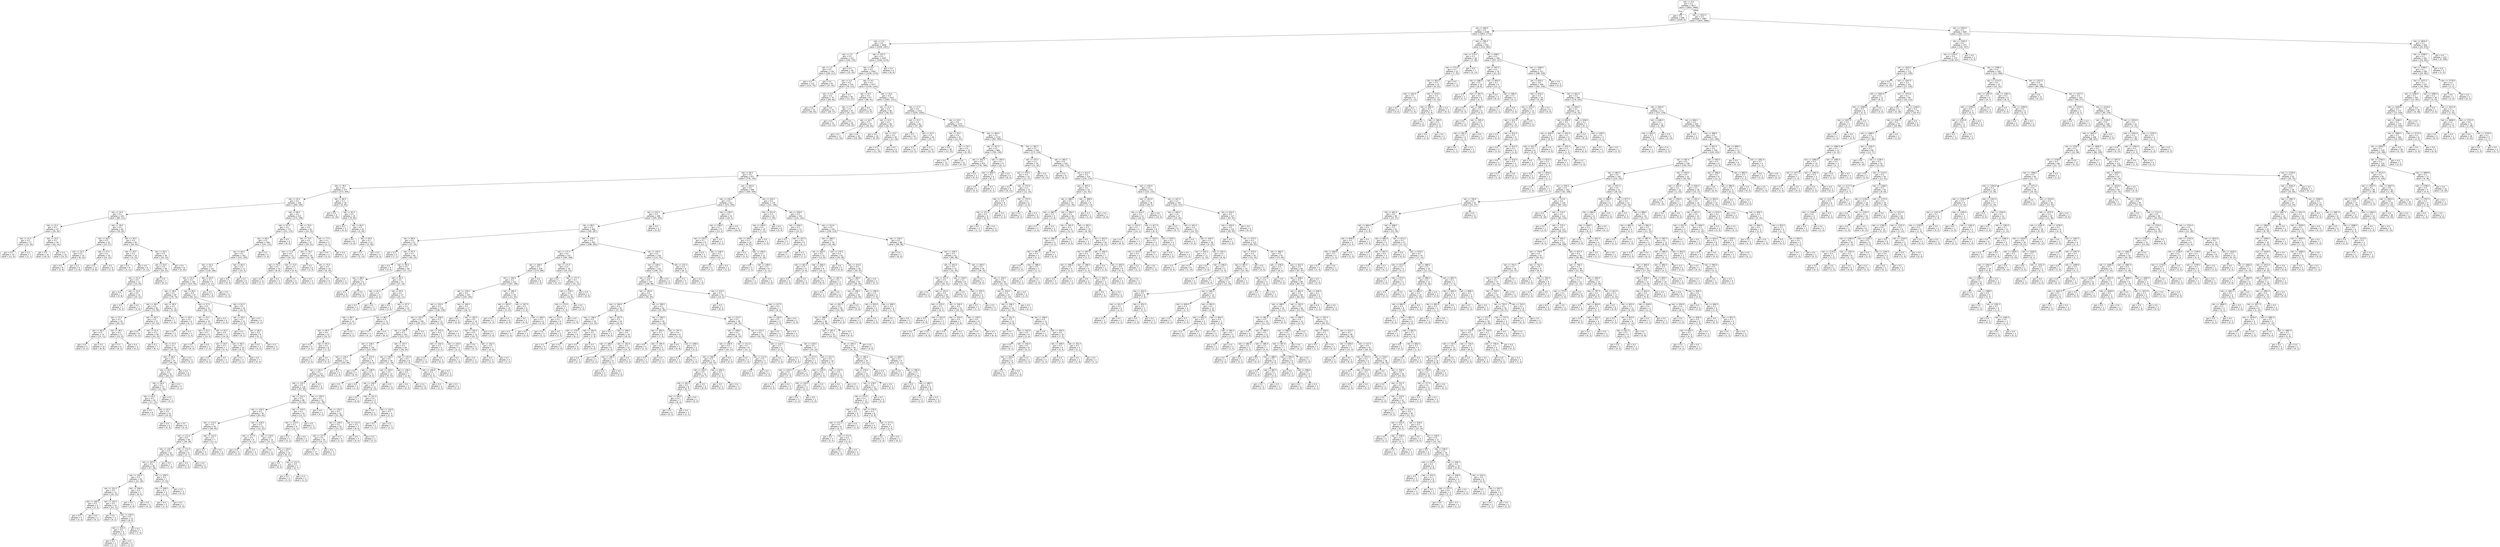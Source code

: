 digraph Tree {
node [shape=box, style="rounded", color="black", fontname=helvetica] ;
edge [fontname=helvetica] ;
0 [label="rain <= 0.5\ngini = 0.5\nsamples = 3677\nvalue = [2842, 2889]"] ;
1 [label="gini = 0.0\nsamples = 680\nvalue = [1028, 0]"] ;
0 -> 1 [labeldistance=2.5, labelangle=45, headlabel="True"] ;
2 [label="rain <= 1012.5\ngini = 0.5\nsamples = 2997\nvalue = [1814, 2889]"] ;
0 -> 2 [labeldistance=2.5, labelangle=-45, headlabel="False"] ;
3 [label="rain <= 560.0\ngini = 0.5\nsamples = 2168\nvalue = [1653, 1772]"] ;
2 -> 3 ;
4 [label="rain <= 3.5\ngini = 0.5\nsamples = 1809\nvalue = [1439, 1407]"] ;
3 -> 4 ;
5 [label="rain <= 2.5\ngini = 0.5\nsamples = 212\nvalue = [193, 133]"] ;
4 -> 5 ;
6 [label="rain <= 1.5\ngini = 0.5\nsamples = 176\nvalue = [160, 117]"] ;
5 -> 6 ;
7 [label="gini = 0.5\nsamples = 115\nvalue = [113, 75]"] ;
6 -> 7 ;
8 [label="gini = 0.5\nsamples = 61\nvalue = [47, 42]"] ;
6 -> 8 ;
9 [label="gini = 0.4\nsamples = 36\nvalue = [33, 16]"] ;
5 -> 9 ;
10 [label="rain <= 557.5\ngini = 0.5\nsamples = 1597\nvalue = [1246, 1274]"] ;
4 -> 10 ;
11 [label="rain <= 6.5\ngini = 0.5\nsamples = 1593\nvalue = [1238, 1274]"] ;
10 -> 11 ;
12 [label="rain <= 5.5\ngini = 0.5\nsamples = 116\nvalue = [79, 112]"] ;
11 -> 12 ;
13 [label="rain <= 4.5\ngini = 0.5\nsamples = 76\nvalue = [68, 60]"] ;
12 -> 13 ;
14 [label="gini = 0.5\nsamples = 52\nvalue = [40, 43]"] ;
13 -> 14 ;
15 [label="gini = 0.5\nsamples = 24\nvalue = [28, 17]"] ;
13 -> 15 ;
16 [label="gini = 0.3\nsamples = 40\nvalue = [11, 52]"] ;
12 -> 16 ;
17 [label="rain <= 9.5\ngini = 0.5\nsamples = 1477\nvalue = [1159, 1162]"] ;
11 -> 17 ;
18 [label="rain <= 8.5\ngini = 0.5\nsamples = 67\nvalue = [68, 41]"] ;
17 -> 18 ;
19 [label="rain <= 7.5\ngini = 0.5\nsamples = 47\nvalue = [47, 32]"] ;
18 -> 19 ;
20 [label="gini = 0.5\nsamples = 21\nvalue = [21, 12]"] ;
19 -> 20 ;
21 [label="gini = 0.5\nsamples = 26\nvalue = [26, 20]"] ;
19 -> 21 ;
22 [label="gini = 0.4\nsamples = 20\nvalue = [21, 9]"] ;
18 -> 22 ;
23 [label="rain <= 14.5\ngini = 0.5\nsamples = 1410\nvalue = [1091, 1121]"] ;
17 -> 23 ;
24 [label="rain <= 11.5\ngini = 0.5\nsamples = 96\nvalue = [56, 91]"] ;
23 -> 24 ;
25 [label="rain <= 10.5\ngini = 0.5\nsamples = 47\nvalue = [30, 44]"] ;
24 -> 25 ;
26 [label="gini = 0.5\nsamples = 17\nvalue = [12, 16]"] ;
25 -> 26 ;
27 [label="gini = 0.5\nsamples = 30\nvalue = [18, 28]"] ;
25 -> 27 ;
28 [label="rain <= 12.5\ngini = 0.5\nsamples = 49\nvalue = [26, 47]"] ;
24 -> 28 ;
29 [label="gini = 0.4\nsamples = 19\nvalue = [9, 19]"] ;
28 -> 29 ;
30 [label="rain <= 13.5\ngini = 0.5\nsamples = 30\nvalue = [17, 28]"] ;
28 -> 30 ;
31 [label="gini = 0.5\nsamples = 21\nvalue = [11, 19]"] ;
30 -> 31 ;
32 [label="gini = 0.5\nsamples = 9\nvalue = [6, 9]"] ;
30 -> 32 ;
33 [label="rain <= 17.5\ngini = 0.5\nsamples = 1314\nvalue = [1035, 1030]"] ;
23 -> 33 ;
34 [label="rain <= 15.5\ngini = 0.4\nsamples = 40\nvalue = [47, 18]"] ;
33 -> 34 ;
35 [label="gini = 0.5\nsamples = 14\nvalue = [12, 11]"] ;
34 -> 35 ;
36 [label="rain <= 16.5\ngini = 0.3\nsamples = 26\nvalue = [35, 7]"] ;
34 -> 36 ;
37 [label="gini = 0.2\nsamples = 12\nvalue = [13, 2]"] ;
36 -> 37 ;
38 [label="gini = 0.3\nsamples = 14\nvalue = [22, 5]"] ;
36 -> 38 ;
39 [label="rain <= 20.5\ngini = 0.5\nsamples = 1274\nvalue = [988, 1012]"] ;
33 -> 39 ;
40 [label="rain <= 18.5\ngini = 0.4\nsamples = 41\nvalue = [21, 47]"] ;
39 -> 40 ;
41 [label="gini = 0.5\nsamples = 18\nvalue = [12, 22]"] ;
40 -> 41 ;
42 [label="rain <= 19.5\ngini = 0.4\nsamples = 23\nvalue = [9, 25]"] ;
40 -> 42 ;
43 [label="gini = 0.4\nsamples = 12\nvalue = [5, 12]"] ;
42 -> 43 ;
44 [label="gini = 0.4\nsamples = 11\nvalue = [4, 13]"] ;
42 -> 44 ;
45 [label="rain <= 364.5\ngini = 0.5\nsamples = 1233\nvalue = [967, 965]"] ;
39 -> 45 ;
46 [label="rain <= 357.5\ngini = 0.5\nsamples = 984\nvalue = [794, 749]"] ;
45 -> 46 ;
47 [label="rain <= 355.5\ngini = 0.5\nsamples = 975\nvalue = [778, 748]"] ;
46 -> 47 ;
48 [label="rain <= 85.5\ngini = 0.5\nsamples = 972\nvalue = [778, 743]"] ;
47 -> 48 ;
49 [label="rain <= 78.5\ngini = 0.5\nsamples = 373\nvalue = [273, 304]"] ;
48 -> 49 ;
50 [label="rain <= 35.5\ngini = 0.5\nsamples = 339\nvalue = [264, 259]"] ;
49 -> 50 ;
51 [label="rain <= 24.5\ngini = 0.5\nsamples = 125\nvalue = [89, 111]"] ;
50 -> 51 ;
52 [label="rain <= 22.5\ngini = 0.5\nsamples = 43\nvalue = [39, 30]"] ;
51 -> 52 ;
53 [label="rain <= 21.5\ngini = 0.5\nsamples = 17\nvalue = [13, 16]"] ;
52 -> 53 ;
54 [label="gini = 0.5\nsamples = 10\nvalue = [11, 9]"] ;
53 -> 54 ;
55 [label="gini = 0.3\nsamples = 7\nvalue = [2, 7]"] ;
53 -> 55 ;
56 [label="rain <= 23.5\ngini = 0.5\nsamples = 26\nvalue = [26, 14]"] ;
52 -> 56 ;
57 [label="gini = 0.5\nsamples = 16\nvalue = [16, 9]"] ;
56 -> 57 ;
58 [label="gini = 0.4\nsamples = 10\nvalue = [10, 5]"] ;
56 -> 58 ;
59 [label="rain <= 28.5\ngini = 0.5\nsamples = 82\nvalue = [50, 81]"] ;
51 -> 59 ;
60 [label="rain <= 26.5\ngini = 0.5\nsamples = 32\nvalue = [22, 27]"] ;
59 -> 60 ;
61 [label="rain <= 25.5\ngini = 0.5\nsamples = 14\nvalue = [8, 14]"] ;
60 -> 61 ;
62 [label="gini = 0.5\nsamples = 8\nvalue = [5, 8]"] ;
61 -> 62 ;
63 [label="gini = 0.4\nsamples = 6\nvalue = [3, 6]"] ;
61 -> 63 ;
64 [label="rain <= 27.5\ngini = 0.5\nsamples = 18\nvalue = [14, 13]"] ;
60 -> 64 ;
65 [label="gini = 0.5\nsamples = 12\nvalue = [9, 8]"] ;
64 -> 65 ;
66 [label="gini = 0.5\nsamples = 6\nvalue = [5, 5]"] ;
64 -> 66 ;
67 [label="rain <= 30.5\ngini = 0.4\nsamples = 50\nvalue = [28, 54]"] ;
59 -> 67 ;
68 [label="rain <= 29.5\ngini = 0.3\nsamples = 14\nvalue = [4, 22]"] ;
67 -> 68 ;
69 [label="gini = 0.4\nsamples = 8\nvalue = [4, 11]"] ;
68 -> 69 ;
70 [label="gini = 0.0\nsamples = 6\nvalue = [0, 11]"] ;
68 -> 70 ;
71 [label="rain <= 34.5\ngini = 0.5\nsamples = 36\nvalue = [24, 32]"] ;
67 -> 71 ;
72 [label="rain <= 33.5\ngini = 0.5\nsamples = 28\nvalue = [20, 22]"] ;
71 -> 72 ;
73 [label="rain <= 31.5\ngini = 0.5\nsamples = 21\nvalue = [14, 20]"] ;
72 -> 73 ;
74 [label="gini = 0.4\nsamples = 7\nvalue = [4, 8]"] ;
73 -> 74 ;
75 [label="rain <= 32.5\ngini = 0.5\nsamples = 14\nvalue = [10, 12]"] ;
73 -> 75 ;
76 [label="gini = 0.5\nsamples = 7\nvalue = [6, 4]"] ;
75 -> 76 ;
77 [label="gini = 0.4\nsamples = 7\nvalue = [4, 8]"] ;
75 -> 77 ;
78 [label="gini = 0.4\nsamples = 7\nvalue = [6, 2]"] ;
72 -> 78 ;
79 [label="gini = 0.4\nsamples = 8\nvalue = [4, 10]"] ;
71 -> 79 ;
80 [label="rain <= 69.5\ngini = 0.5\nsamples = 214\nvalue = [175, 148]"] ;
50 -> 80 ;
81 [label="rain <= 67.5\ngini = 0.5\nsamples = 172\nvalue = [151, 115]"] ;
80 -> 81 ;
82 [label="rain <= 66.5\ngini = 0.5\nsamples = 166\nvalue = [142, 115]"] ;
81 -> 82 ;
83 [label="rain <= 64.5\ngini = 0.5\nsamples = 162\nvalue = [141, 109]"] ;
82 -> 83 ;
84 [label="rain <= 62.5\ngini = 0.5\nsamples = 151\nvalue = [126, 106]"] ;
83 -> 84 ;
85 [label="rain <= 51.5\ngini = 0.5\nsamples = 142\nvalue = [123, 95]"] ;
84 -> 85 ;
86 [label="rain <= 48.5\ngini = 0.5\nsamples = 95\nvalue = [78, 74]"] ;
85 -> 86 ;
87 [label="rain <= 39.5\ngini = 0.5\nsamples = 82\nvalue = [73, 58]"] ;
86 -> 87 ;
88 [label="rain <= 37.5\ngini = 0.5\nsamples = 25\nvalue = [26, 15]"] ;
87 -> 88 ;
89 [label="rain <= 36.5\ngini = 0.5\nsamples = 14\nvalue = [13, 11]"] ;
88 -> 89 ;
90 [label="gini = 0.4\nsamples = 4\nvalue = [5, 2]"] ;
89 -> 90 ;
91 [label="gini = 0.5\nsamples = 10\nvalue = [8, 9]"] ;
89 -> 91 ;
92 [label="rain <= 38.5\ngini = 0.4\nsamples = 11\nvalue = [13, 4]"] ;
88 -> 92 ;
93 [label="gini = 0.3\nsamples = 6\nvalue = [9, 2]"] ;
92 -> 93 ;
94 [label="gini = 0.4\nsamples = 5\nvalue = [4, 2]"] ;
92 -> 94 ;
95 [label="rain <= 40.5\ngini = 0.5\nsamples = 57\nvalue = [47, 43]"] ;
87 -> 95 ;
96 [label="gini = 0.4\nsamples = 8\nvalue = [4, 11]"] ;
95 -> 96 ;
97 [label="rain <= 41.5\ngini = 0.5\nsamples = 49\nvalue = [43, 32]"] ;
95 -> 97 ;
98 [label="gini = 0.2\nsamples = 7\nvalue = [8, 1]"] ;
97 -> 98 ;
99 [label="rain <= 47.5\ngini = 0.5\nsamples = 42\nvalue = [35, 31]"] ;
97 -> 99 ;
100 [label="rain <= 46.5\ngini = 0.5\nsamples = 37\nvalue = [30, 29]"] ;
99 -> 100 ;
101 [label="rain <= 45.5\ngini = 0.5\nsamples = 31\nvalue = [26, 21]"] ;
100 -> 101 ;
102 [label="rain <= 44.5\ngini = 0.5\nsamples = 27\nvalue = [21, 20]"] ;
101 -> 102 ;
103 [label="rain <= 42.5\ngini = 0.5\nsamples = 20\nvalue = [17, 13]"] ;
102 -> 103 ;
104 [label="gini = 0.5\nsamples = 6\nvalue = [7, 5]"] ;
103 -> 104 ;
105 [label="rain <= 43.5\ngini = 0.5\nsamples = 14\nvalue = [10, 8]"] ;
103 -> 105 ;
106 [label="gini = 0.5\nsamples = 6\nvalue = [5, 4]"] ;
105 -> 106 ;
107 [label="gini = 0.5\nsamples = 8\nvalue = [5, 4]"] ;
105 -> 107 ;
108 [label="gini = 0.5\nsamples = 7\nvalue = [4, 7]"] ;
102 -> 108 ;
109 [label="gini = 0.3\nsamples = 4\nvalue = [5, 1]"] ;
101 -> 109 ;
110 [label="gini = 0.4\nsamples = 6\nvalue = [4, 8]"] ;
100 -> 110 ;
111 [label="gini = 0.4\nsamples = 5\nvalue = [5, 2]"] ;
99 -> 111 ;
112 [label="rain <= 49.5\ngini = 0.4\nsamples = 13\nvalue = [5, 16]"] ;
86 -> 112 ;
113 [label="gini = 0.2\nsamples = 7\nvalue = [1, 9]"] ;
112 -> 113 ;
114 [label="rain <= 50.5\ngini = 0.5\nsamples = 6\nvalue = [4, 7]"] ;
112 -> 114 ;
115 [label="gini = 0.5\nsamples = 3\nvalue = [3, 3]"] ;
114 -> 115 ;
116 [label="gini = 0.3\nsamples = 3\nvalue = [1, 4]"] ;
114 -> 116 ;
117 [label="rain <= 58.5\ngini = 0.4\nsamples = 47\nvalue = [45, 21]"] ;
85 -> 117 ;
118 [label="rain <= 57.5\ngini = 0.5\nsamples = 31\nvalue = [29, 17]"] ;
117 -> 118 ;
119 [label="rain <= 53.5\ngini = 0.4\nsamples = 25\nvalue = [27, 11]"] ;
118 -> 119 ;
120 [label="rain <= 52.5\ngini = 0.3\nsamples = 8\nvalue = [13, 3]"] ;
119 -> 120 ;
121 [label="gini = 0.4\nsamples = 5\nvalue = [6, 3]"] ;
120 -> 121 ;
122 [label="gini = 0.0\nsamples = 3\nvalue = [7, 0]"] ;
120 -> 122 ;
123 [label="rain <= 55.5\ngini = 0.5\nsamples = 17\nvalue = [14, 8]"] ;
119 -> 123 ;
124 [label="rain <= 54.5\ngini = 0.5\nsamples = 7\nvalue = [5, 4]"] ;
123 -> 124 ;
125 [label="gini = 0.5\nsamples = 5\nvalue = [4, 3]"] ;
124 -> 125 ;
126 [label="gini = 0.5\nsamples = 2\nvalue = [1, 1]"] ;
124 -> 126 ;
127 [label="rain <= 56.5\ngini = 0.4\nsamples = 10\nvalue = [9, 4]"] ;
123 -> 127 ;
128 [label="gini = 0.3\nsamples = 3\nvalue = [5, 1]"] ;
127 -> 128 ;
129 [label="gini = 0.5\nsamples = 7\nvalue = [4, 3]"] ;
127 -> 129 ;
130 [label="gini = 0.4\nsamples = 6\nvalue = [2, 6]"] ;
118 -> 130 ;
131 [label="rain <= 61.5\ngini = 0.3\nsamples = 16\nvalue = [16, 4]"] ;
117 -> 131 ;
132 [label="rain <= 59.5\ngini = 0.2\nsamples = 12\nvalue = [13, 2]"] ;
131 -> 132 ;
133 [label="gini = 0.3\nsamples = 4\nvalue = [4, 1]"] ;
132 -> 133 ;
134 [label="rain <= 60.5\ngini = 0.2\nsamples = 8\nvalue = [9, 1]"] ;
132 -> 134 ;
135 [label="gini = 0.0\nsamples = 3\nvalue = [4, 0]"] ;
134 -> 135 ;
136 [label="gini = 0.3\nsamples = 5\nvalue = [5, 1]"] ;
134 -> 136 ;
137 [label="gini = 0.5\nsamples = 4\nvalue = [3, 2]"] ;
131 -> 137 ;
138 [label="rain <= 63.5\ngini = 0.3\nsamples = 9\nvalue = [3, 11]"] ;
84 -> 138 ;
139 [label="gini = 0.2\nsamples = 5\nvalue = [1, 8]"] ;
138 -> 139 ;
140 [label="gini = 0.5\nsamples = 4\nvalue = [2, 3]"] ;
138 -> 140 ;
141 [label="rain <= 65.5\ngini = 0.3\nsamples = 11\nvalue = [15, 3]"] ;
83 -> 141 ;
142 [label="gini = 0.0\nsamples = 5\nvalue = [9, 0]"] ;
141 -> 142 ;
143 [label="gini = 0.4\nsamples = 6\nvalue = [6, 3]"] ;
141 -> 143 ;
144 [label="gini = 0.2\nsamples = 4\nvalue = [1, 6]"] ;
82 -> 144 ;
145 [label="gini = 0.0\nsamples = 6\nvalue = [9, 0]"] ;
81 -> 145 ;
146 [label="rain <= 76.5\ngini = 0.5\nsamples = 42\nvalue = [24, 33]"] ;
80 -> 146 ;
147 [label="rain <= 73.5\ngini = 0.5\nsamples = 37\nvalue = [20, 32]"] ;
146 -> 147 ;
148 [label="rain <= 71.5\ngini = 0.5\nsamples = 21\nvalue = [10, 13]"] ;
147 -> 148 ;
149 [label="rain <= 70.5\ngini = 0.5\nsamples = 14\nvalue = [6, 9]"] ;
148 -> 149 ;
150 [label="gini = 0.5\nsamples = 11\nvalue = [5, 7]"] ;
149 -> 150 ;
151 [label="gini = 0.4\nsamples = 3\nvalue = [1, 2]"] ;
149 -> 151 ;
152 [label="rain <= 72.5\ngini = 0.5\nsamples = 7\nvalue = [4, 4]"] ;
148 -> 152 ;
153 [label="gini = 0.5\nsamples = 5\nvalue = [3, 3]"] ;
152 -> 153 ;
154 [label="gini = 0.5\nsamples = 2\nvalue = [1, 1]"] ;
152 -> 154 ;
155 [label="rain <= 74.5\ngini = 0.5\nsamples = 16\nvalue = [10, 19]"] ;
147 -> 155 ;
156 [label="gini = 0.3\nsamples = 6\nvalue = [2, 9]"] ;
155 -> 156 ;
157 [label="rain <= 75.5\ngini = 0.5\nsamples = 10\nvalue = [8, 10]"] ;
155 -> 157 ;
158 [label="gini = 0.5\nsamples = 8\nvalue = [7, 7]"] ;
157 -> 158 ;
159 [label="gini = 0.4\nsamples = 2\nvalue = [1, 3]"] ;
157 -> 159 ;
160 [label="rain <= 77.5\ngini = 0.3\nsamples = 5\nvalue = [4, 1]"] ;
146 -> 160 ;
161 [label="gini = 0.0\nsamples = 3\nvalue = [3, 0]"] ;
160 -> 161 ;
162 [label="gini = 0.5\nsamples = 2\nvalue = [1, 1]"] ;
160 -> 162 ;
163 [label="rain <= 80.5\ngini = 0.3\nsamples = 34\nvalue = [9, 45]"] ;
49 -> 163 ;
164 [label="gini = 0.0\nsamples = 9\nvalue = [0, 16]"] ;
163 -> 164 ;
165 [label="rain <= 81.5\ngini = 0.4\nsamples = 25\nvalue = [9, 29]"] ;
163 -> 165 ;
166 [label="gini = 0.5\nsamples = 5\nvalue = [4, 3]"] ;
165 -> 166 ;
167 [label="rain <= 82.5\ngini = 0.3\nsamples = 20\nvalue = [5, 26]"] ;
165 -> 167 ;
168 [label="gini = 0.4\nsamples = 8\nvalue = [3, 8]"] ;
167 -> 168 ;
169 [label="rain <= 83.5\ngini = 0.2\nsamples = 12\nvalue = [2, 18]"] ;
167 -> 169 ;
170 [label="gini = 0.2\nsamples = 9\nvalue = [2, 13]"] ;
169 -> 170 ;
171 [label="gini = 0.0\nsamples = 3\nvalue = [0, 5]"] ;
169 -> 171 ;
172 [label="rain <= 243.5\ngini = 0.5\nsamples = 599\nvalue = [505, 439]"] ;
48 -> 172 ;
173 [label="rain <= 234.0\ngini = 0.5\nsamples = 421\nvalue = [374, 293]"] ;
172 -> 173 ;
174 [label="rain <= 232.5\ngini = 0.5\nsamples = 406\nvalue = [345, 291]"] ;
173 -> 174 ;
175 [label="rain <= 99.5\ngini = 0.5\nsamples = 404\nvalue = [345, 287]"] ;
174 -> 175 ;
176 [label="rain <= 86.5\ngini = 0.4\nsamples = 51\nvalue = [47, 24]"] ;
175 -> 176 ;
177 [label="gini = 0.2\nsamples = 5\nvalue = [7, 1]"] ;
176 -> 177 ;
178 [label="rain <= 87.5\ngini = 0.5\nsamples = 46\nvalue = [40, 23]"] ;
176 -> 178 ;
179 [label="gini = 0.4\nsamples = 6\nvalue = [3, 6]"] ;
178 -> 179 ;
180 [label="rain <= 90.5\ngini = 0.4\nsamples = 40\nvalue = [37, 17]"] ;
178 -> 180 ;
181 [label="rain <= 88.5\ngini = 0.4\nsamples = 9\nvalue = [10, 3]"] ;
180 -> 181 ;
182 [label="gini = 0.5\nsamples = 4\nvalue = [4, 3]"] ;
181 -> 182 ;
183 [label="gini = 0.0\nsamples = 5\nvalue = [6, 0]"] ;
181 -> 183 ;
184 [label="rain <= 92.5\ngini = 0.4\nsamples = 31\nvalue = [27, 14]"] ;
180 -> 184 ;
185 [label="rain <= 91.5\ngini = 0.5\nsamples = 4\nvalue = [2, 3]"] ;
184 -> 185 ;
186 [label="gini = 0.4\nsamples = 2\nvalue = [1, 2]"] ;
185 -> 186 ;
187 [label="gini = 0.5\nsamples = 2\nvalue = [1, 1]"] ;
185 -> 187 ;
188 [label="rain <= 93.5\ngini = 0.4\nsamples = 27\nvalue = [25, 11]"] ;
184 -> 188 ;
189 [label="gini = 0.0\nsamples = 2\nvalue = [3, 0]"] ;
188 -> 189 ;
190 [label="rain <= 97.5\ngini = 0.4\nsamples = 25\nvalue = [22, 11]"] ;
188 -> 190 ;
191 [label="rain <= 96.5\ngini = 0.5\nsamples = 14\nvalue = [10, 7]"] ;
190 -> 191 ;
192 [label="rain <= 94.5\ngini = 0.4\nsamples = 12\nvalue = [10, 5]"] ;
191 -> 192 ;
193 [label="gini = 0.5\nsamples = 4\nvalue = [3, 2]"] ;
192 -> 193 ;
194 [label="rain <= 95.5\ngini = 0.4\nsamples = 8\nvalue = [7, 3]"] ;
192 -> 194 ;
195 [label="gini = 0.0\nsamples = 2\nvalue = [2, 0]"] ;
194 -> 195 ;
196 [label="gini = 0.5\nsamples = 6\nvalue = [5, 3]"] ;
194 -> 196 ;
197 [label="gini = 0.0\nsamples = 2\nvalue = [0, 2]"] ;
191 -> 197 ;
198 [label="rain <= 98.5\ngini = 0.4\nsamples = 11\nvalue = [12, 4]"] ;
190 -> 198 ;
199 [label="gini = 0.3\nsamples = 4\nvalue = [4, 1]"] ;
198 -> 199 ;
200 [label="gini = 0.4\nsamples = 7\nvalue = [8, 3]"] ;
198 -> 200 ;
201 [label="rain <= 178.5\ngini = 0.5\nsamples = 353\nvalue = [298, 263]"] ;
175 -> 201 ;
202 [label="rain <= 171.5\ngini = 0.5\nsamples = 237\nvalue = [184, 189]"] ;
201 -> 202 ;
203 [label="rain <= 169.5\ngini = 0.5\nsamples = 218\nvalue = [174, 166]"] ;
202 -> 203 ;
204 [label="rain <= 164.5\ngini = 0.5\nsamples = 212\nvalue = [167, 166]"] ;
203 -> 204 ;
205 [label="rain <= 159.5\ngini = 0.5\nsamples = 193\nvalue = [156, 146]"] ;
204 -> 205 ;
206 [label="rain <= 153.5\ngini = 0.5\nsamples = 176\nvalue = [138, 139]"] ;
205 -> 206 ;
207 [label="rain <= 152.5\ngini = 0.5\nsamples = 165\nvalue = [135, 127]"] ;
206 -> 207 ;
208 [label="rain <= 139.5\ngini = 0.5\nsamples = 163\nvalue = [133, 127]"] ;
207 -> 208 ;
209 [label="rain <= 136.5\ngini = 0.5\nsamples = 135\nvalue = [115, 103]"] ;
208 -> 209 ;
210 [label="rain <= 135.5\ngini = 0.5\nsamples = 127\nvalue = [105, 99]"] ;
209 -> 210 ;
211 [label="rain <= 132.5\ngini = 0.5\nsamples = 122\nvalue = [104, 93]"] ;
210 -> 211 ;
212 [label="rain <= 125.5\ngini = 0.5\nsamples = 118\nvalue = [97, 93]"] ;
211 -> 212 ;
213 [label="rain <= 122.5\ngini = 0.5\nsamples = 86\nvalue = [76, 64]"] ;
212 -> 213 ;
214 [label="rain <= 116.5\ngini = 0.5\nsamples = 76\nvalue = [63, 62]"] ;
213 -> 214 ;
215 [label="rain <= 113.5\ngini = 0.5\nsamples = 55\nvalue = [48, 40]"] ;
214 -> 215 ;
216 [label="rain <= 111.5\ngini = 0.5\nsamples = 48\nvalue = [36, 39]"] ;
215 -> 216 ;
217 [label="rain <= 110.5\ngini = 0.5\nsamples = 42\nvalue = [34, 32]"] ;
216 -> 217 ;
218 [label="rain <= 107.5\ngini = 0.5\nsamples = 35\nvalue = [27, 28]"] ;
217 -> 218 ;
219 [label="rain <= 105.5\ngini = 0.5\nsamples = 28\nvalue = [22, 18]"] ;
218 -> 219 ;
220 [label="rain <= 101.5\ngini = 0.5\nsamples = 21\nvalue = [16, 15]"] ;
219 -> 220 ;
221 [label="rain <= 100.5\ngini = 0.5\nsamples = 6\nvalue = [3, 4]"] ;
220 -> 221 ;
222 [label="gini = 0.5\nsamples = 5\nvalue = [3, 3]"] ;
221 -> 222 ;
223 [label="gini = 0.0\nsamples = 1\nvalue = [0, 1]"] ;
221 -> 223 ;
224 [label="rain <= 102.5\ngini = 0.5\nsamples = 15\nvalue = [13, 11]"] ;
220 -> 224 ;
225 [label="gini = 0.4\nsamples = 3\nvalue = [4, 2]"] ;
224 -> 225 ;
226 [label="rain <= 104.5\ngini = 0.5\nsamples = 12\nvalue = [9, 9]"] ;
224 -> 226 ;
227 [label="rain <= 103.5\ngini = 0.5\nsamples = 5\nvalue = [2, 3]"] ;
226 -> 227 ;
228 [label="gini = 0.5\nsamples = 2\nvalue = [1, 1]"] ;
227 -> 228 ;
229 [label="gini = 0.4\nsamples = 3\nvalue = [1, 2]"] ;
227 -> 229 ;
230 [label="gini = 0.5\nsamples = 7\nvalue = [7, 6]"] ;
226 -> 230 ;
231 [label="rain <= 106.5\ngini = 0.4\nsamples = 7\nvalue = [6, 3]"] ;
219 -> 231 ;
232 [label="gini = 0.0\nsamples = 2\nvalue = [2, 0]"] ;
231 -> 232 ;
233 [label="gini = 0.5\nsamples = 5\nvalue = [4, 3]"] ;
231 -> 233 ;
234 [label="rain <= 109.5\ngini = 0.4\nsamples = 7\nvalue = [5, 10]"] ;
218 -> 234 ;
235 [label="rain <= 108.5\ngini = 0.2\nsamples = 3\nvalue = [1, 6]"] ;
234 -> 235 ;
236 [label="gini = 0.4\nsamples = 2\nvalue = [1, 2]"] ;
235 -> 236 ;
237 [label="gini = 0.0\nsamples = 1\nvalue = [0, 4]"] ;
235 -> 237 ;
238 [label="gini = 0.5\nsamples = 4\nvalue = [4, 4]"] ;
234 -> 238 ;
239 [label="gini = 0.5\nsamples = 7\nvalue = [7, 4]"] ;
217 -> 239 ;
240 [label="rain <= 112.5\ngini = 0.3\nsamples = 6\nvalue = [2, 7]"] ;
216 -> 240 ;
241 [label="gini = 0.4\nsamples = 4\nvalue = [2, 5]"] ;
240 -> 241 ;
242 [label="gini = 0.0\nsamples = 2\nvalue = [0, 2]"] ;
240 -> 242 ;
243 [label="rain <= 114.5\ngini = 0.1\nsamples = 7\nvalue = [12, 1]"] ;
215 -> 243 ;
244 [label="gini = 0.2\nsamples = 4\nvalue = [8, 1]"] ;
243 -> 244 ;
245 [label="gini = 0.0\nsamples = 3\nvalue = [4, 0]"] ;
243 -> 245 ;
246 [label="rain <= 118.5\ngini = 0.5\nsamples = 21\nvalue = [15, 22]"] ;
214 -> 246 ;
247 [label="rain <= 117.5\ngini = 0.4\nsamples = 9\nvalue = [4, 11]"] ;
246 -> 247 ;
248 [label="gini = 0.4\nsamples = 4\nvalue = [2, 4]"] ;
247 -> 248 ;
249 [label="gini = 0.3\nsamples = 5\nvalue = [2, 7]"] ;
247 -> 249 ;
250 [label="rain <= 119.5\ngini = 0.5\nsamples = 12\nvalue = [11, 11]"] ;
246 -> 250 ;
251 [label="gini = 0.0\nsamples = 2\nvalue = [3, 0]"] ;
250 -> 251 ;
252 [label="rain <= 120.5\ngini = 0.5\nsamples = 10\nvalue = [8, 11]"] ;
250 -> 252 ;
253 [label="gini = 0.5\nsamples = 3\nvalue = [4, 4]"] ;
252 -> 253 ;
254 [label="rain <= 121.5\ngini = 0.5\nsamples = 7\nvalue = [4, 7]"] ;
252 -> 254 ;
255 [label="gini = 0.5\nsamples = 5\nvalue = [3, 5]"] ;
254 -> 255 ;
256 [label="gini = 0.4\nsamples = 2\nvalue = [1, 2]"] ;
254 -> 256 ;
257 [label="rain <= 124.5\ngini = 0.2\nsamples = 10\nvalue = [13, 2]"] ;
213 -> 257 ;
258 [label="rain <= 123.5\ngini = 0.1\nsamples = 8\nvalue = [12, 1]"] ;
257 -> 258 ;
259 [label="gini = 0.3\nsamples = 5\nvalue = [5, 1]"] ;
258 -> 259 ;
260 [label="gini = 0.0\nsamples = 3\nvalue = [7, 0]"] ;
258 -> 260 ;
261 [label="gini = 0.5\nsamples = 2\nvalue = [1, 1]"] ;
257 -> 261 ;
262 [label="rain <= 126.5\ngini = 0.5\nsamples = 32\nvalue = [21, 29]"] ;
212 -> 262 ;
263 [label="gini = 0.0\nsamples = 1\nvalue = [0, 1]"] ;
262 -> 263 ;
264 [label="rain <= 130.5\ngini = 0.5\nsamples = 31\nvalue = [21, 28]"] ;
262 -> 264 ;
265 [label="rain <= 129.0\ngini = 0.5\nsamples = 24\nvalue = [15, 22]"] ;
264 -> 265 ;
266 [label="rain <= 127.5\ngini = 0.5\nsamples = 20\nvalue = [14, 17]"] ;
265 -> 266 ;
267 [label="gini = 0.5\nsamples = 17\nvalue = [11, 16]"] ;
266 -> 267 ;
268 [label="gini = 0.4\nsamples = 3\nvalue = [3, 1]"] ;
266 -> 268 ;
269 [label="gini = 0.3\nsamples = 4\nvalue = [1, 5]"] ;
265 -> 269 ;
270 [label="rain <= 131.5\ngini = 0.5\nsamples = 7\nvalue = [6, 6]"] ;
264 -> 270 ;
271 [label="gini = 0.5\nsamples = 5\nvalue = [4, 4]"] ;
270 -> 271 ;
272 [label="gini = 0.5\nsamples = 2\nvalue = [2, 2]"] ;
270 -> 272 ;
273 [label="gini = 0.0\nsamples = 4\nvalue = [7, 0]"] ;
211 -> 273 ;
274 [label="gini = 0.2\nsamples = 5\nvalue = [1, 6]"] ;
210 -> 274 ;
275 [label="rain <= 137.5\ngini = 0.4\nsamples = 8\nvalue = [10, 4]"] ;
209 -> 275 ;
276 [label="gini = 0.0\nsamples = 3\nvalue = [6, 0]"] ;
275 -> 276 ;
277 [label="rain <= 138.5\ngini = 0.5\nsamples = 5\nvalue = [4, 4]"] ;
275 -> 277 ;
278 [label="gini = 0.5\nsamples = 4\nvalue = [3, 4]"] ;
277 -> 278 ;
279 [label="gini = 0.0\nsamples = 1\nvalue = [1, 0]"] ;
277 -> 279 ;
280 [label="rain <= 147.5\ngini = 0.5\nsamples = 28\nvalue = [18, 24]"] ;
208 -> 280 ;
281 [label="rain <= 145.5\ngini = 0.5\nsamples = 20\nvalue = [11, 19]"] ;
280 -> 281 ;
282 [label="rain <= 144.5\ngini = 0.5\nsamples = 13\nvalue = [9, 13]"] ;
281 -> 282 ;
283 [label="rain <= 140.5\ngini = 0.5\nsamples = 12\nvalue = [8, 13]"] ;
282 -> 283 ;
284 [label="gini = 0.5\nsamples = 7\nvalue = [6, 8]"] ;
283 -> 284 ;
285 [label="rain <= 141.5\ngini = 0.4\nsamples = 5\nvalue = [2, 5]"] ;
283 -> 285 ;
286 [label="gini = 0.0\nsamples = 1\nvalue = [0, 3]"] ;
285 -> 286 ;
287 [label="rain <= 143.0\ngini = 0.5\nsamples = 4\nvalue = [2, 2]"] ;
285 -> 287 ;
288 [label="gini = 0.5\nsamples = 2\nvalue = [1, 1]"] ;
287 -> 288 ;
289 [label="gini = 0.5\nsamples = 2\nvalue = [1, 1]"] ;
287 -> 289 ;
290 [label="gini = 0.0\nsamples = 1\nvalue = [1, 0]"] ;
282 -> 290 ;
291 [label="rain <= 146.5\ngini = 0.4\nsamples = 7\nvalue = [2, 6]"] ;
281 -> 291 ;
292 [label="gini = 0.0\nsamples = 1\nvalue = [0, 2]"] ;
291 -> 292 ;
293 [label="gini = 0.4\nsamples = 6\nvalue = [2, 4]"] ;
291 -> 293 ;
294 [label="rain <= 151.0\ngini = 0.5\nsamples = 8\nvalue = [7, 5]"] ;
280 -> 294 ;
295 [label="rain <= 149.0\ngini = 0.5\nsamples = 5\nvalue = [5, 3]"] ;
294 -> 295 ;
296 [label="gini = 0.4\nsamples = 3\nvalue = [2, 1]"] ;
295 -> 296 ;
297 [label="gini = 0.5\nsamples = 2\nvalue = [3, 2]"] ;
295 -> 297 ;
298 [label="gini = 0.5\nsamples = 3\nvalue = [2, 2]"] ;
294 -> 298 ;
299 [label="gini = 0.0\nsamples = 2\nvalue = [2, 0]"] ;
207 -> 299 ;
300 [label="rain <= 158.0\ngini = 0.3\nsamples = 11\nvalue = [3, 12]"] ;
206 -> 300 ;
301 [label="rain <= 155.5\ngini = 0.4\nsamples = 7\nvalue = [3, 7]"] ;
300 -> 301 ;
302 [label="rain <= 154.5\ngini = 0.3\nsamples = 4\nvalue = [1, 5]"] ;
301 -> 302 ;
303 [label="gini = 0.4\nsamples = 2\nvalue = [1, 3]"] ;
302 -> 303 ;
304 [label="gini = 0.0\nsamples = 2\nvalue = [0, 2]"] ;
302 -> 304 ;
305 [label="rain <= 156.5\ngini = 0.5\nsamples = 3\nvalue = [2, 2]"] ;
301 -> 305 ;
306 [label="gini = 0.0\nsamples = 1\nvalue = [1, 0]"] ;
305 -> 306 ;
307 [label="gini = 0.4\nsamples = 2\nvalue = [1, 2]"] ;
305 -> 307 ;
308 [label="gini = 0.0\nsamples = 4\nvalue = [0, 5]"] ;
300 -> 308 ;
309 [label="rain <= 160.5\ngini = 0.4\nsamples = 17\nvalue = [18, 7]"] ;
205 -> 309 ;
310 [label="gini = 0.0\nsamples = 3\nvalue = [6, 0]"] ;
309 -> 310 ;
311 [label="rain <= 163.5\ngini = 0.5\nsamples = 14\nvalue = [12, 7]"] ;
309 -> 311 ;
312 [label="rain <= 161.5\ngini = 0.5\nsamples = 12\nvalue = [10, 7]"] ;
311 -> 312 ;
313 [label="gini = 0.5\nsamples = 5\nvalue = [5, 3]"] ;
312 -> 313 ;
314 [label="rain <= 162.5\ngini = 0.5\nsamples = 7\nvalue = [5, 4]"] ;
312 -> 314 ;
315 [label="gini = 0.5\nsamples = 3\nvalue = [2, 2]"] ;
314 -> 315 ;
316 [label="gini = 0.5\nsamples = 4\nvalue = [3, 2]"] ;
314 -> 316 ;
317 [label="gini = 0.0\nsamples = 2\nvalue = [2, 0]"] ;
311 -> 317 ;
318 [label="rain <= 166.5\ngini = 0.5\nsamples = 19\nvalue = [11, 20]"] ;
204 -> 318 ;
319 [label="rain <= 165.5\ngini = 0.4\nsamples = 10\nvalue = [4, 12]"] ;
318 -> 319 ;
320 [label="gini = 0.4\nsamples = 2\nvalue = [1, 3]"] ;
319 -> 320 ;
321 [label="gini = 0.4\nsamples = 8\nvalue = [3, 9]"] ;
319 -> 321 ;
322 [label="rain <= 167.5\ngini = 0.5\nsamples = 9\nvalue = [7, 8]"] ;
318 -> 322 ;
323 [label="gini = 0.0\nsamples = 3\nvalue = [4, 0]"] ;
322 -> 323 ;
324 [label="rain <= 168.5\ngini = 0.4\nsamples = 6\nvalue = [3, 8]"] ;
322 -> 324 ;
325 [label="gini = 0.3\nsamples = 3\nvalue = [1, 4]"] ;
324 -> 325 ;
326 [label="gini = 0.4\nsamples = 3\nvalue = [2, 4]"] ;
324 -> 326 ;
327 [label="gini = 0.0\nsamples = 6\nvalue = [7, 0]"] ;
203 -> 327 ;
328 [label="rain <= 172.5\ngini = 0.4\nsamples = 19\nvalue = [10, 23]"] ;
202 -> 328 ;
329 [label="gini = 0.0\nsamples = 7\nvalue = [0, 11]"] ;
328 -> 329 ;
330 [label="rain <= 177.5\ngini = 0.5\nsamples = 12\nvalue = [10, 12]"] ;
328 -> 330 ;
331 [label="rain <= 176.5\ngini = 0.5\nsamples = 10\nvalue = [10, 8]"] ;
330 -> 331 ;
332 [label="rain <= 175.0\ngini = 0.5\nsamples = 7\nvalue = [7, 4]"] ;
331 -> 332 ;
333 [label="rain <= 173.5\ngini = 0.5\nsamples = 6\nvalue = [5, 4]"] ;
332 -> 333 ;
334 [label="gini = 0.4\nsamples = 3\nvalue = [2, 1]"] ;
333 -> 334 ;
335 [label="gini = 0.5\nsamples = 3\nvalue = [3, 3]"] ;
333 -> 335 ;
336 [label="gini = 0.0\nsamples = 1\nvalue = [2, 0]"] ;
332 -> 336 ;
337 [label="gini = 0.5\nsamples = 3\nvalue = [3, 4]"] ;
331 -> 337 ;
338 [label="gini = 0.0\nsamples = 2\nvalue = [0, 4]"] ;
330 -> 338 ;
339 [label="rain <= 230.5\ngini = 0.5\nsamples = 116\nvalue = [114, 74]"] ;
201 -> 339 ;
340 [label="rain <= 228.5\ngini = 0.5\nsamples = 110\nvalue = [106, 73]"] ;
339 -> 340 ;
341 [label="rain <= 223.5\ngini = 0.5\nsamples = 107\nvalue = [106, 68]"] ;
340 -> 341 ;
342 [label="rain <= 193.5\ngini = 0.5\nsamples = 97\nvalue = [92, 65]"] ;
341 -> 342 ;
343 [label="rain <= 184.0\ngini = 0.4\nsamples = 35\nvalue = [37, 16]"] ;
342 -> 343 ;
344 [label="rain <= 180.5\ngini = 0.5\nsamples = 16\nvalue = [13, 10]"] ;
343 -> 344 ;
345 [label="rain <= 179.5\ngini = 0.2\nsamples = 6\nvalue = [6, 1]"] ;
344 -> 345 ;
346 [label="gini = 0.3\nsamples = 4\nvalue = [4, 1]"] ;
345 -> 346 ;
347 [label="gini = 0.0\nsamples = 2\nvalue = [2, 0]"] ;
345 -> 347 ;
348 [label="rain <= 182.0\ngini = 0.5\nsamples = 10\nvalue = [7, 9]"] ;
344 -> 348 ;
349 [label="gini = 0.5\nsamples = 4\nvalue = [3, 3]"] ;
348 -> 349 ;
350 [label="gini = 0.5\nsamples = 6\nvalue = [4, 6]"] ;
348 -> 350 ;
351 [label="rain <= 187.5\ngini = 0.3\nsamples = 19\nvalue = [24, 6]"] ;
343 -> 351 ;
352 [label="gini = 0.0\nsamples = 3\nvalue = [6, 0]"] ;
351 -> 352 ;
353 [label="rain <= 189.5\ngini = 0.4\nsamples = 16\nvalue = [18, 6]"] ;
351 -> 353 ;
354 [label="rain <= 188.5\ngini = 0.5\nsamples = 6\nvalue = [4, 3]"] ;
353 -> 354 ;
355 [label="gini = 0.4\nsamples = 3\nvalue = [2, 1]"] ;
354 -> 355 ;
356 [label="gini = 0.5\nsamples = 3\nvalue = [2, 2]"] ;
354 -> 356 ;
357 [label="rain <= 192.0\ngini = 0.3\nsamples = 10\nvalue = [14, 3]"] ;
353 -> 357 ;
358 [label="rain <= 190.5\ngini = 0.2\nsamples = 6\nvalue = [9, 1]"] ;
357 -> 358 ;
359 [label="gini = 0.2\nsamples = 4\nvalue = [6, 1]"] ;
358 -> 359 ;
360 [label="gini = 0.0\nsamples = 2\nvalue = [3, 0]"] ;
358 -> 360 ;
361 [label="gini = 0.4\nsamples = 4\nvalue = [5, 2]"] ;
357 -> 361 ;
362 [label="rain <= 199.5\ngini = 0.5\nsamples = 62\nvalue = [55, 49]"] ;
342 -> 362 ;
363 [label="rain <= 196.5\ngini = 0.5\nsamples = 16\nvalue = [11, 16]"] ;
362 -> 363 ;
364 [label="rain <= 194.5\ngini = 0.5\nsamples = 8\nvalue = [7, 5]"] ;
363 -> 364 ;
365 [label="gini = 0.5\nsamples = 3\nvalue = [2, 3]"] ;
364 -> 365 ;
366 [label="rain <= 195.5\ngini = 0.4\nsamples = 5\nvalue = [5, 2]"] ;
364 -> 366 ;
367 [label="gini = 0.4\nsamples = 2\nvalue = [3, 1]"] ;
366 -> 367 ;
368 [label="gini = 0.4\nsamples = 3\nvalue = [2, 1]"] ;
366 -> 368 ;
369 [label="rain <= 197.5\ngini = 0.4\nsamples = 8\nvalue = [4, 11]"] ;
363 -> 369 ;
370 [label="gini = 0.0\nsamples = 3\nvalue = [0, 6]"] ;
369 -> 370 ;
371 [label="rain <= 198.5\ngini = 0.5\nsamples = 5\nvalue = [4, 5]"] ;
369 -> 371 ;
372 [label="gini = 0.4\nsamples = 2\nvalue = [2, 1]"] ;
371 -> 372 ;
373 [label="gini = 0.4\nsamples = 3\nvalue = [2, 4]"] ;
371 -> 373 ;
374 [label="rain <= 213.5\ngini = 0.5\nsamples = 46\nvalue = [44, 33]"] ;
362 -> 374 ;
375 [label="rain <= 208.0\ngini = 0.4\nsamples = 25\nvalue = [28, 14]"] ;
374 -> 375 ;
376 [label="rain <= 206.5\ngini = 0.5\nsamples = 17\nvalue = [16, 13]"] ;
375 -> 376 ;
377 [label="rain <= 204.5\ngini = 0.5\nsamples = 15\nvalue = [16, 10]"] ;
376 -> 377 ;
378 [label="rain <= 202.5\ngini = 0.4\nsamples = 12\nvalue = [14, 7]"] ;
377 -> 378 ;
379 [label="rain <= 201.5\ngini = 0.5\nsamples = 8\nvalue = [8, 7]"] ;
378 -> 379 ;
380 [label="rain <= 200.5\ngini = 0.4\nsamples = 7\nvalue = [8, 4]"] ;
379 -> 380 ;
381 [label="gini = 0.5\nsamples = 4\nvalue = [5, 3]"] ;
380 -> 381 ;
382 [label="gini = 0.4\nsamples = 3\nvalue = [3, 1]"] ;
380 -> 382 ;
383 [label="gini = 0.0\nsamples = 1\nvalue = [0, 3]"] ;
379 -> 383 ;
384 [label="gini = 0.0\nsamples = 4\nvalue = [6, 0]"] ;
378 -> 384 ;
385 [label="rain <= 205.5\ngini = 0.5\nsamples = 3\nvalue = [2, 3]"] ;
377 -> 385 ;
386 [label="gini = 0.0\nsamples = 1\nvalue = [0, 2]"] ;
385 -> 386 ;
387 [label="gini = 0.4\nsamples = 2\nvalue = [2, 1]"] ;
385 -> 387 ;
388 [label="gini = 0.0\nsamples = 2\nvalue = [0, 3]"] ;
376 -> 388 ;
389 [label="rain <= 211.0\ngini = 0.1\nsamples = 8\nvalue = [12, 1]"] ;
375 -> 389 ;
390 [label="gini = 0.0\nsamples = 3\nvalue = [7, 0]"] ;
389 -> 390 ;
391 [label="rain <= 212.5\ngini = 0.3\nsamples = 5\nvalue = [5, 1]"] ;
389 -> 391 ;
392 [label="gini = 0.4\nsamples = 3\nvalue = [2, 1]"] ;
391 -> 392 ;
393 [label="gini = 0.0\nsamples = 2\nvalue = [3, 0]"] ;
391 -> 393 ;
394 [label="rain <= 215.5\ngini = 0.5\nsamples = 21\nvalue = [16, 19]"] ;
374 -> 394 ;
395 [label="rain <= 214.5\ngini = 0.3\nsamples = 4\nvalue = [2, 9]"] ;
394 -> 395 ;
396 [label="gini = 0.4\nsamples = 3\nvalue = [2, 6]"] ;
395 -> 396 ;
397 [label="gini = 0.0\nsamples = 1\nvalue = [0, 3]"] ;
395 -> 397 ;
398 [label="rain <= 218.5\ngini = 0.5\nsamples = 17\nvalue = [14, 10]"] ;
394 -> 398 ;
399 [label="rain <= 217.5\ngini = 0.4\nsamples = 7\nvalue = [9, 3]"] ;
398 -> 399 ;
400 [label="rain <= 216.5\ngini = 0.4\nsamples = 5\nvalue = [7, 3]"] ;
399 -> 400 ;
401 [label="gini = 0.4\nsamples = 2\nvalue = [4, 2]"] ;
400 -> 401 ;
402 [label="gini = 0.4\nsamples = 3\nvalue = [3, 1]"] ;
400 -> 402 ;
403 [label="gini = 0.0\nsamples = 2\nvalue = [2, 0]"] ;
399 -> 403 ;
404 [label="rain <= 221.5\ngini = 0.5\nsamples = 10\nvalue = [5, 7]"] ;
398 -> 404 ;
405 [label="rain <= 220.5\ngini = 0.4\nsamples = 5\nvalue = [2, 4]"] ;
404 -> 405 ;
406 [label="rain <= 219.5\ngini = 0.5\nsamples = 4\nvalue = [2, 2]"] ;
405 -> 406 ;
407 [label="gini = 0.4\nsamples = 3\nvalue = [1, 2]"] ;
406 -> 407 ;
408 [label="gini = 0.0\nsamples = 1\nvalue = [1, 0]"] ;
406 -> 408 ;
409 [label="gini = 0.0\nsamples = 1\nvalue = [0, 2]"] ;
405 -> 409 ;
410 [label="rain <= 222.5\ngini = 0.5\nsamples = 5\nvalue = [3, 3]"] ;
404 -> 410 ;
411 [label="gini = 0.0\nsamples = 1\nvalue = [1, 0]"] ;
410 -> 411 ;
412 [label="gini = 0.5\nsamples = 4\nvalue = [2, 3]"] ;
410 -> 412 ;
413 [label="rain <= 224.5\ngini = 0.3\nsamples = 10\nvalue = [14, 3]"] ;
341 -> 413 ;
414 [label="gini = 0.0\nsamples = 3\nvalue = [8, 0]"] ;
413 -> 414 ;
415 [label="rain <= 227.5\ngini = 0.4\nsamples = 7\nvalue = [6, 3]"] ;
413 -> 415 ;
416 [label="rain <= 226.0\ngini = 0.5\nsamples = 5\nvalue = [3, 3]"] ;
415 -> 416 ;
417 [label="gini = 0.5\nsamples = 2\nvalue = [1, 1]"] ;
416 -> 417 ;
418 [label="gini = 0.5\nsamples = 3\nvalue = [2, 2]"] ;
416 -> 418 ;
419 [label="gini = 0.0\nsamples = 2\nvalue = [3, 0]"] ;
415 -> 419 ;
420 [label="gini = 0.0\nsamples = 3\nvalue = [0, 5]"] ;
340 -> 420 ;
421 [label="rain <= 231.5\ngini = 0.2\nsamples = 6\nvalue = [8, 1]"] ;
339 -> 421 ;
422 [label="gini = 0.2\nsamples = 5\nvalue = [7, 1]"] ;
421 -> 422 ;
423 [label="gini = 0.0\nsamples = 1\nvalue = [1, 0]"] ;
421 -> 423 ;
424 [label="gini = 0.0\nsamples = 2\nvalue = [0, 4]"] ;
174 -> 424 ;
425 [label="rain <= 239.5\ngini = 0.1\nsamples = 15\nvalue = [29, 2]"] ;
173 -> 425 ;
426 [label="rain <= 238.0\ngini = 0.2\nsamples = 9\nvalue = [13, 2]"] ;
425 -> 426 ;
427 [label="rain <= 235.5\ngini = 0.1\nsamples = 8\nvalue = [13, 1]"] ;
426 -> 427 ;
428 [label="gini = 0.0\nsamples = 1\nvalue = [3, 0]"] ;
427 -> 428 ;
429 [label="rain <= 236.5\ngini = 0.2\nsamples = 7\nvalue = [10, 1]"] ;
427 -> 429 ;
430 [label="gini = 0.2\nsamples = 5\nvalue = [7, 1]"] ;
429 -> 430 ;
431 [label="gini = 0.0\nsamples = 2\nvalue = [3, 0]"] ;
429 -> 431 ;
432 [label="gini = 0.0\nsamples = 1\nvalue = [0, 1]"] ;
426 -> 432 ;
433 [label="gini = 0.0\nsamples = 6\nvalue = [16, 0]"] ;
425 -> 433 ;
434 [label="rain <= 255.5\ngini = 0.5\nsamples = 178\nvalue = [131, 146]"] ;
172 -> 434 ;
435 [label="rain <= 251.0\ngini = 0.3\nsamples = 25\nvalue = [7, 30]"] ;
434 -> 435 ;
436 [label="rain <= 249.5\ngini = 0.4\nsamples = 19\nvalue = [7, 21]"] ;
435 -> 436 ;
437 [label="rain <= 244.5\ngini = 0.3\nsamples = 18\nvalue = [6, 21]"] ;
436 -> 437 ;
438 [label="gini = 0.4\nsamples = 5\nvalue = [2, 5]"] ;
437 -> 438 ;
439 [label="rain <= 246.0\ngini = 0.3\nsamples = 13\nvalue = [4, 16]"] ;
437 -> 439 ;
440 [label="gini = 0.3\nsamples = 5\nvalue = [1, 5]"] ;
439 -> 440 ;
441 [label="rain <= 248.0\ngini = 0.3\nsamples = 8\nvalue = [3, 11]"] ;
439 -> 441 ;
442 [label="gini = 0.4\nsamples = 3\nvalue = [1, 3]"] ;
441 -> 442 ;
443 [label="gini = 0.3\nsamples = 5\nvalue = [2, 8]"] ;
441 -> 443 ;
444 [label="gini = 0.0\nsamples = 1\nvalue = [1, 0]"] ;
436 -> 444 ;
445 [label="gini = 0.0\nsamples = 6\nvalue = [0, 9]"] ;
435 -> 445 ;
446 [label="rain <= 259.0\ngini = 0.5\nsamples = 153\nvalue = [124, 116]"] ;
434 -> 446 ;
447 [label="rain <= 256.5\ngini = 0.2\nsamples = 11\nvalue = [15, 2]"] ;
446 -> 447 ;
448 [label="gini = 0.2\nsamples = 5\nvalue = [7, 1]"] ;
447 -> 448 ;
449 [label="rain <= 257.5\ngini = 0.2\nsamples = 6\nvalue = [8, 1]"] ;
447 -> 449 ;
450 [label="gini = 0.0\nsamples = 1\nvalue = [1, 0]"] ;
449 -> 450 ;
451 [label="gini = 0.2\nsamples = 5\nvalue = [7, 1]"] ;
449 -> 451 ;
452 [label="rain <= 313.0\ngini = 0.5\nsamples = 142\nvalue = [109, 114]"] ;
446 -> 452 ;
453 [label="rain <= 268.5\ngini = 0.5\nsamples = 76\nvalue = [43, 66]"] ;
452 -> 453 ;
454 [label="rain <= 262.5\ngini = 0.5\nsamples = 15\nvalue = [13, 8]"] ;
453 -> 454 ;
455 [label="rain <= 261.0\ngini = 0.4\nsamples = 6\nvalue = [3, 6]"] ;
454 -> 455 ;
456 [label="gini = 0.5\nsamples = 4\nvalue = [3, 3]"] ;
455 -> 456 ;
457 [label="gini = 0.0\nsamples = 2\nvalue = [0, 3]"] ;
455 -> 457 ;
458 [label="rain <= 266.0\ngini = 0.3\nsamples = 9\nvalue = [10, 2]"] ;
454 -> 458 ;
459 [label="gini = 0.0\nsamples = 6\nvalue = [8, 0]"] ;
458 -> 459 ;
460 [label="rain <= 267.5\ngini = 0.5\nsamples = 3\nvalue = [2, 2]"] ;
458 -> 460 ;
461 [label="gini = 0.0\nsamples = 1\nvalue = [0, 2]"] ;
460 -> 461 ;
462 [label="gini = 0.0\nsamples = 2\nvalue = [2, 0]"] ;
460 -> 462 ;
463 [label="rain <= 270.5\ngini = 0.4\nsamples = 61\nvalue = [30, 58]"] ;
453 -> 463 ;
464 [label="gini = 0.0\nsamples = 5\nvalue = [0, 6]"] ;
463 -> 464 ;
465 [label="rain <= 310.5\ngini = 0.5\nsamples = 56\nvalue = [30, 52]"] ;
463 -> 465 ;
466 [label="rain <= 300.5\ngini = 0.5\nsamples = 54\nvalue = [30, 50]"] ;
465 -> 466 ;
467 [label="rain <= 294.5\ngini = 0.5\nsamples = 45\nvalue = [23, 44]"] ;
466 -> 467 ;
468 [label="rain <= 291.5\ngini = 0.5\nsamples = 40\nvalue = [23, 36]"] ;
467 -> 468 ;
469 [label="rain <= 289.0\ngini = 0.5\nsamples = 38\nvalue = [19, 36]"] ;
468 -> 469 ;
470 [label="rain <= 287.5\ngini = 0.5\nsamples = 35\nvalue = [19, 32]"] ;
469 -> 470 ;
471 [label="rain <= 283.5\ngini = 0.4\nsamples = 34\nvalue = [16, 32]"] ;
470 -> 471 ;
472 [label="rain <= 282.0\ngini = 0.5\nsamples = 25\nvalue = [13, 21]"] ;
471 -> 472 ;
473 [label="rain <= 279.5\ngini = 0.5\nsamples = 23\nvalue = [11, 21]"] ;
472 -> 473 ;
474 [label="rain <= 278.5\ngini = 0.5\nsamples = 21\nvalue = [11, 18]"] ;
473 -> 474 ;
475 [label="rain <= 274.5\ngini = 0.4\nsamples = 17\nvalue = [7, 15]"] ;
474 -> 475 ;
476 [label="rain <= 273.5\ngini = 0.5\nsamples = 9\nvalue = [5, 7]"] ;
475 -> 476 ;
477 [label="rain <= 271.5\ngini = 0.5\nsamples = 8\nvalue = [4, 7]"] ;
476 -> 477 ;
478 [label="gini = 0.5\nsamples = 3\nvalue = [2, 2]"] ;
477 -> 478 ;
479 [label="rain <= 272.5\ngini = 0.4\nsamples = 5\nvalue = [2, 5]"] ;
477 -> 479 ;
480 [label="gini = 0.0\nsamples = 1\nvalue = [0, 3]"] ;
479 -> 480 ;
481 [label="gini = 0.5\nsamples = 4\nvalue = [2, 2]"] ;
479 -> 481 ;
482 [label="gini = 0.0\nsamples = 1\nvalue = [1, 0]"] ;
476 -> 482 ;
483 [label="rain <= 276.5\ngini = 0.3\nsamples = 8\nvalue = [2, 8]"] ;
475 -> 483 ;
484 [label="gini = 0.0\nsamples = 4\nvalue = [0, 4]"] ;
483 -> 484 ;
485 [label="rain <= 277.5\ngini = 0.4\nsamples = 4\nvalue = [2, 4]"] ;
483 -> 485 ;
486 [label="gini = 0.5\nsamples = 3\nvalue = [2, 3]"] ;
485 -> 486 ;
487 [label="gini = 0.0\nsamples = 1\nvalue = [0, 1]"] ;
485 -> 487 ;
488 [label="gini = 0.5\nsamples = 4\nvalue = [4, 3]"] ;
474 -> 488 ;
489 [label="gini = 0.0\nsamples = 2\nvalue = [0, 3]"] ;
473 -> 489 ;
490 [label="gini = 0.0\nsamples = 2\nvalue = [2, 0]"] ;
472 -> 490 ;
491 [label="rain <= 284.5\ngini = 0.3\nsamples = 9\nvalue = [3, 11]"] ;
471 -> 491 ;
492 [label="gini = 0.0\nsamples = 2\nvalue = [0, 3]"] ;
491 -> 492 ;
493 [label="rain <= 285.5\ngini = 0.4\nsamples = 7\nvalue = [3, 8]"] ;
491 -> 493 ;
494 [label="gini = 0.0\nsamples = 1\nvalue = [1, 0]"] ;
493 -> 494 ;
495 [label="rain <= 286.5\ngini = 0.3\nsamples = 6\nvalue = [2, 8]"] ;
493 -> 495 ;
496 [label="gini = 0.3\nsamples = 3\nvalue = [1, 5]"] ;
495 -> 496 ;
497 [label="gini = 0.4\nsamples = 3\nvalue = [1, 3]"] ;
495 -> 497 ;
498 [label="gini = 0.0\nsamples = 1\nvalue = [3, 0]"] ;
470 -> 498 ;
499 [label="gini = 0.0\nsamples = 3\nvalue = [0, 4]"] ;
469 -> 499 ;
500 [label="gini = 0.0\nsamples = 2\nvalue = [4, 0]"] ;
468 -> 500 ;
501 [label="gini = 0.0\nsamples = 5\nvalue = [0, 8]"] ;
467 -> 501 ;
502 [label="rain <= 306.0\ngini = 0.5\nsamples = 9\nvalue = [7, 6]"] ;
466 -> 502 ;
503 [label="rain <= 303.0\ngini = 0.4\nsamples = 5\nvalue = [6, 3]"] ;
502 -> 503 ;
504 [label="gini = 0.5\nsamples = 3\nvalue = [3, 3]"] ;
503 -> 504 ;
505 [label="gini = 0.0\nsamples = 2\nvalue = [3, 0]"] ;
503 -> 505 ;
506 [label="rain <= 308.5\ngini = 0.4\nsamples = 4\nvalue = [1, 3]"] ;
502 -> 506 ;
507 [label="gini = 0.0\nsamples = 2\nvalue = [0, 2]"] ;
506 -> 507 ;
508 [label="gini = 0.5\nsamples = 2\nvalue = [1, 1]"] ;
506 -> 508 ;
509 [label="gini = 0.0\nsamples = 2\nvalue = [0, 2]"] ;
465 -> 509 ;
510 [label="rain <= 316.5\ngini = 0.5\nsamples = 66\nvalue = [66, 48]"] ;
452 -> 510 ;
511 [label="gini = 0.0\nsamples = 5\nvalue = [6, 0]"] ;
510 -> 511 ;
512 [label="rain <= 336.5\ngini = 0.5\nsamples = 61\nvalue = [60, 48]"] ;
510 -> 512 ;
513 [label="rain <= 332.0\ngini = 0.5\nsamples = 32\nvalue = [32, 34]"] ;
512 -> 513 ;
514 [label="rain <= 317.5\ngini = 0.5\nsamples = 24\nvalue = [30, 21]"] ;
513 -> 514 ;
515 [label="gini = 0.5\nsamples = 4\nvalue = [3, 5]"] ;
514 -> 515 ;
516 [label="rain <= 323.5\ngini = 0.5\nsamples = 20\nvalue = [27, 16]"] ;
514 -> 516 ;
517 [label="rain <= 319.5\ngini = 0.2\nsamples = 5\nvalue = [9, 1]"] ;
516 -> 517 ;
518 [label="gini = 0.0\nsamples = 2\nvalue = [5, 0]"] ;
517 -> 518 ;
519 [label="rain <= 321.0\ngini = 0.3\nsamples = 3\nvalue = [4, 1]"] ;
517 -> 519 ;
520 [label="gini = 0.0\nsamples = 1\nvalue = [0, 1]"] ;
519 -> 520 ;
521 [label="gini = 0.0\nsamples = 2\nvalue = [4, 0]"] ;
519 -> 521 ;
522 [label="rain <= 326.5\ngini = 0.5\nsamples = 15\nvalue = [18, 15]"] ;
516 -> 522 ;
523 [label="rain <= 324.5\ngini = 0.4\nsamples = 7\nvalue = [3, 8]"] ;
522 -> 523 ;
524 [label="gini = 0.4\nsamples = 2\nvalue = [1, 2]"] ;
523 -> 524 ;
525 [label="gini = 0.4\nsamples = 5\nvalue = [2, 6]"] ;
523 -> 525 ;
526 [label="rain <= 329.5\ngini = 0.4\nsamples = 8\nvalue = [15, 7]"] ;
522 -> 526 ;
527 [label="gini = 0.4\nsamples = 4\nvalue = [9, 3]"] ;
526 -> 527 ;
528 [label="gini = 0.5\nsamples = 4\nvalue = [6, 4]"] ;
526 -> 528 ;
529 [label="rain <= 334.5\ngini = 0.2\nsamples = 8\nvalue = [2, 13]"] ;
513 -> 529 ;
530 [label="gini = 0.0\nsamples = 4\nvalue = [0, 11]"] ;
529 -> 530 ;
531 [label="rain <= 335.5\ngini = 0.5\nsamples = 4\nvalue = [2, 2]"] ;
529 -> 531 ;
532 [label="gini = 0.5\nsamples = 2\nvalue = [1, 1]"] ;
531 -> 532 ;
533 [label="gini = 0.5\nsamples = 2\nvalue = [1, 1]"] ;
531 -> 533 ;
534 [label="rain <= 340.5\ngini = 0.4\nsamples = 29\nvalue = [28, 14]"] ;
512 -> 534 ;
535 [label="gini = 0.0\nsamples = 3\nvalue = [6, 0]"] ;
534 -> 535 ;
536 [label="rain <= 354.5\ngini = 0.5\nsamples = 26\nvalue = [22, 14]"] ;
534 -> 536 ;
537 [label="rain <= 353.0\ngini = 0.5\nsamples = 25\nvalue = [21, 14]"] ;
536 -> 537 ;
538 [label="rain <= 346.5\ngini = 0.5\nsamples = 24\nvalue = [21, 13]"] ;
537 -> 538 ;
539 [label="rain <= 341.5\ngini = 0.5\nsamples = 13\nvalue = [10, 8]"] ;
538 -> 539 ;
540 [label="gini = 0.4\nsamples = 4\nvalue = [5, 2]"] ;
539 -> 540 ;
541 [label="rain <= 343.0\ngini = 0.5\nsamples = 9\nvalue = [5, 6]"] ;
539 -> 541 ;
542 [label="gini = 0.0\nsamples = 1\nvalue = [0, 1]"] ;
541 -> 542 ;
543 [label="rain <= 345.5\ngini = 0.5\nsamples = 8\nvalue = [5, 5]"] ;
541 -> 543 ;
544 [label="rain <= 344.5\ngini = 0.5\nsamples = 6\nvalue = [4, 3]"] ;
543 -> 544 ;
545 [label="gini = 0.5\nsamples = 5\nvalue = [3, 3]"] ;
544 -> 545 ;
546 [label="gini = 0.0\nsamples = 1\nvalue = [1, 0]"] ;
544 -> 546 ;
547 [label="gini = 0.4\nsamples = 2\nvalue = [1, 2]"] ;
543 -> 547 ;
548 [label="rain <= 348.0\ngini = 0.4\nsamples = 11\nvalue = [11, 5]"] ;
538 -> 548 ;
549 [label="gini = 0.0\nsamples = 1\nvalue = [4, 0]"] ;
548 -> 549 ;
550 [label="rain <= 350.5\ngini = 0.5\nsamples = 10\nvalue = [7, 5]"] ;
548 -> 550 ;
551 [label="rain <= 349.5\ngini = 0.5\nsamples = 6\nvalue = [4, 4]"] ;
550 -> 551 ;
552 [label="gini = 0.5\nsamples = 3\nvalue = [3, 2]"] ;
551 -> 552 ;
553 [label="gini = 0.4\nsamples = 3\nvalue = [1, 2]"] ;
551 -> 553 ;
554 [label="rain <= 351.5\ngini = 0.4\nsamples = 4\nvalue = [3, 1]"] ;
550 -> 554 ;
555 [label="gini = 0.0\nsamples = 2\nvalue = [2, 0]"] ;
554 -> 555 ;
556 [label="gini = 0.5\nsamples = 2\nvalue = [1, 1]"] ;
554 -> 556 ;
557 [label="gini = 0.0\nsamples = 1\nvalue = [0, 1]"] ;
537 -> 557 ;
558 [label="gini = 0.0\nsamples = 1\nvalue = [1, 0]"] ;
536 -> 558 ;
559 [label="gini = 0.0\nsamples = 3\nvalue = [0, 5]"] ;
47 -> 559 ;
560 [label="rain <= 359.5\ngini = 0.1\nsamples = 9\nvalue = [16, 1]"] ;
46 -> 560 ;
561 [label="rain <= 358.5\ngini = 0.2\nsamples = 4\nvalue = [8, 1]"] ;
560 -> 561 ;
562 [label="gini = 0.0\nsamples = 2\nvalue = [4, 0]"] ;
561 -> 562 ;
563 [label="gini = 0.3\nsamples = 2\nvalue = [4, 1]"] ;
561 -> 563 ;
564 [label="gini = 0.0\nsamples = 5\nvalue = [8, 0]"] ;
560 -> 564 ;
565 [label="rain <= 381.5\ngini = 0.5\nsamples = 249\nvalue = [173, 216]"] ;
45 -> 565 ;
566 [label="rain <= 375.5\ngini = 0.3\nsamples = 29\nvalue = [11, 42]"] ;
565 -> 566 ;
567 [label="rain <= 370.5\ngini = 0.4\nsamples = 23\nvalue = [11, 27]"] ;
566 -> 567 ;
568 [label="gini = 0.0\nsamples = 8\nvalue = [0, 12]"] ;
567 -> 568 ;
569 [label="rain <= 373.5\ngini = 0.5\nsamples = 15\nvalue = [11, 15]"] ;
567 -> 569 ;
570 [label="rain <= 372.5\ngini = 0.5\nsamples = 9\nvalue = [9, 7]"] ;
569 -> 570 ;
571 [label="rain <= 371.5\ngini = 0.5\nsamples = 6\nvalue = [6, 4]"] ;
570 -> 571 ;
572 [label="gini = 0.5\nsamples = 2\nvalue = [1, 1]"] ;
571 -> 572 ;
573 [label="gini = 0.5\nsamples = 4\nvalue = [5, 3]"] ;
571 -> 573 ;
574 [label="gini = 0.5\nsamples = 3\nvalue = [3, 3]"] ;
570 -> 574 ;
575 [label="rain <= 374.5\ngini = 0.3\nsamples = 6\nvalue = [2, 8]"] ;
569 -> 575 ;
576 [label="gini = 0.0\nsamples = 2\nvalue = [0, 2]"] ;
575 -> 576 ;
577 [label="gini = 0.4\nsamples = 4\nvalue = [2, 6]"] ;
575 -> 577 ;
578 [label="gini = 0.0\nsamples = 6\nvalue = [0, 15]"] ;
566 -> 578 ;
579 [label="rain <= 384.5\ngini = 0.5\nsamples = 220\nvalue = [162, 174]"] ;
565 -> 579 ;
580 [label="gini = 0.0\nsamples = 6\nvalue = [8, 0]"] ;
579 -> 580 ;
581 [label="rain <= 412.5\ngini = 0.5\nsamples = 214\nvalue = [154, 174]"] ;
579 -> 581 ;
582 [label="rain <= 407.0\ngini = 0.5\nsamples = 42\nvalue = [22, 42]"] ;
581 -> 582 ;
583 [label="rain <= 386.5\ngini = 0.5\nsamples = 33\nvalue = [21, 29]"] ;
582 -> 583 ;
584 [label="rain <= 385.5\ngini = 0.2\nsamples = 5\nvalue = [1, 8]"] ;
583 -> 584 ;
585 [label="gini = 0.3\nsamples = 3\nvalue = [1, 4]"] ;
584 -> 585 ;
586 [label="gini = 0.0\nsamples = 2\nvalue = [0, 4]"] ;
584 -> 586 ;
587 [label="rain <= 394.5\ngini = 0.5\nsamples = 28\nvalue = [20, 21]"] ;
583 -> 587 ;
588 [label="rain <= 391.0\ngini = 0.4\nsamples = 9\nvalue = [12, 5]"] ;
587 -> 588 ;
589 [label="rain <= 389.5\ngini = 0.5\nsamples = 4\nvalue = [3, 5]"] ;
588 -> 589 ;
590 [label="rain <= 387.5\ngini = 0.4\nsamples = 3\nvalue = [3, 1]"] ;
589 -> 590 ;
591 [label="gini = 0.0\nsamples = 1\nvalue = [2, 0]"] ;
590 -> 591 ;
592 [label="rain <= 388.5\ngini = 0.5\nsamples = 2\nvalue = [1, 1]"] ;
590 -> 592 ;
593 [label="gini = 0.0\nsamples = 1\nvalue = [0, 1]"] ;
592 -> 593 ;
594 [label="gini = 0.0\nsamples = 1\nvalue = [1, 0]"] ;
592 -> 594 ;
595 [label="gini = 0.0\nsamples = 1\nvalue = [0, 4]"] ;
589 -> 595 ;
596 [label="gini = 0.0\nsamples = 5\nvalue = [9, 0]"] ;
588 -> 596 ;
597 [label="rain <= 395.5\ngini = 0.4\nsamples = 19\nvalue = [8, 16]"] ;
587 -> 597 ;
598 [label="gini = 0.0\nsamples = 3\nvalue = [0, 4]"] ;
597 -> 598 ;
599 [label="rain <= 403.0\ngini = 0.5\nsamples = 16\nvalue = [8, 12]"] ;
597 -> 599 ;
600 [label="rain <= 397.5\ngini = 0.4\nsamples = 9\nvalue = [3, 7]"] ;
599 -> 600 ;
601 [label="rain <= 396.5\ngini = 0.5\nsamples = 4\nvalue = [2, 2]"] ;
600 -> 601 ;
602 [label="gini = 0.5\nsamples = 2\nvalue = [1, 1]"] ;
601 -> 602 ;
603 [label="gini = 0.5\nsamples = 2\nvalue = [1, 1]"] ;
601 -> 603 ;
604 [label="rain <= 398.5\ngini = 0.3\nsamples = 5\nvalue = [1, 5]"] ;
600 -> 604 ;
605 [label="gini = 0.0\nsamples = 2\nvalue = [0, 3]"] ;
604 -> 605 ;
606 [label="rain <= 400.0\ngini = 0.4\nsamples = 3\nvalue = [1, 2]"] ;
604 -> 606 ;
607 [label="gini = 0.0\nsamples = 1\nvalue = [1, 0]"] ;
606 -> 607 ;
608 [label="gini = 0.0\nsamples = 2\nvalue = [0, 2]"] ;
606 -> 608 ;
609 [label="rain <= 404.5\ngini = 0.5\nsamples = 7\nvalue = [5, 5]"] ;
599 -> 609 ;
610 [label="gini = 0.0\nsamples = 1\nvalue = [1, 0]"] ;
609 -> 610 ;
611 [label="rain <= 405.5\ngini = 0.5\nsamples = 6\nvalue = [4, 5]"] ;
609 -> 611 ;
612 [label="gini = 0.5\nsamples = 4\nvalue = [3, 4]"] ;
611 -> 612 ;
613 [label="gini = 0.5\nsamples = 2\nvalue = [1, 1]"] ;
611 -> 613 ;
614 [label="rain <= 408.5\ngini = 0.1\nsamples = 9\nvalue = [1, 13]"] ;
582 -> 614 ;
615 [label="gini = 0.3\nsamples = 2\nvalue = [1, 4]"] ;
614 -> 615 ;
616 [label="gini = 0.0\nsamples = 7\nvalue = [0, 9]"] ;
614 -> 616 ;
617 [label="rain <= 435.5\ngini = 0.5\nsamples = 172\nvalue = [132, 132]"] ;
581 -> 617 ;
618 [label="rain <= 422.0\ngini = 0.2\nsamples = 18\nvalue = [30, 5]"] ;
617 -> 618 ;
619 [label="rain <= 414.5\ngini = 0.3\nsamples = 13\nvalue = [20, 5]"] ;
618 -> 619 ;
620 [label="rain <= 413.5\ngini = 0.1\nsamples = 5\nvalue = [14, 1]"] ;
619 -> 620 ;
621 [label="gini = 0.0\nsamples = 2\nvalue = [8, 0]"] ;
620 -> 621 ;
622 [label="gini = 0.2\nsamples = 3\nvalue = [6, 1]"] ;
620 -> 622 ;
623 [label="rain <= 417.5\ngini = 0.5\nsamples = 8\nvalue = [6, 4]"] ;
619 -> 623 ;
624 [label="rain <= 416.5\ngini = 0.5\nsamples = 4\nvalue = [2, 2]"] ;
623 -> 624 ;
625 [label="rain <= 415.5\ngini = 0.4\nsamples = 3\nvalue = [2, 1]"] ;
624 -> 625 ;
626 [label="gini = 0.5\nsamples = 2\nvalue = [1, 1]"] ;
625 -> 626 ;
627 [label="gini = 0.0\nsamples = 1\nvalue = [1, 0]"] ;
625 -> 627 ;
628 [label="gini = 0.0\nsamples = 1\nvalue = [0, 1]"] ;
624 -> 628 ;
629 [label="rain <= 420.5\ngini = 0.4\nsamples = 4\nvalue = [4, 2]"] ;
623 -> 629 ;
630 [label="gini = 0.0\nsamples = 2\nvalue = [2, 0]"] ;
629 -> 630 ;
631 [label="gini = 0.5\nsamples = 2\nvalue = [2, 2]"] ;
629 -> 631 ;
632 [label="gini = 0.0\nsamples = 5\nvalue = [10, 0]"] ;
618 -> 632 ;
633 [label="rain <= 447.5\ngini = 0.5\nsamples = 154\nvalue = [102, 127]"] ;
617 -> 633 ;
634 [label="rain <= 440.5\ngini = 0.4\nsamples = 27\nvalue = [10, 30]"] ;
633 -> 634 ;
635 [label="gini = 0.0\nsamples = 6\nvalue = [0, 7]"] ;
634 -> 635 ;
636 [label="rain <= 441.5\ngini = 0.4\nsamples = 21\nvalue = [10, 23]"] ;
634 -> 636 ;
637 [label="gini = 0.0\nsamples = 3\nvalue = [5, 0]"] ;
636 -> 637 ;
638 [label="rain <= 444.5\ngini = 0.3\nsamples = 18\nvalue = [5, 23]"] ;
636 -> 638 ;
639 [label="rain <= 443.5\ngini = 0.1\nsamples = 11\nvalue = [1, 14]"] ;
638 -> 639 ;
640 [label="gini = 0.0\nsamples = 2\nvalue = [0, 4]"] ;
639 -> 640 ;
641 [label="gini = 0.2\nsamples = 9\nvalue = [1, 10]"] ;
639 -> 641 ;
642 [label="rain <= 445.5\ngini = 0.4\nsamples = 7\nvalue = [4, 9]"] ;
638 -> 642 ;
643 [label="gini = 0.0\nsamples = 2\nvalue = [3, 0]"] ;
642 -> 643 ;
644 [label="rain <= 446.5\ngini = 0.2\nsamples = 5\nvalue = [1, 9]"] ;
642 -> 644 ;
645 [label="gini = 0.3\nsamples = 3\nvalue = [1, 5]"] ;
644 -> 645 ;
646 [label="gini = 0.0\nsamples = 2\nvalue = [0, 4]"] ;
644 -> 646 ;
647 [label="rain <= 554.5\ngini = 0.5\nsamples = 127\nvalue = [92, 97]"] ;
633 -> 647 ;
648 [label="rain <= 450.0\ngini = 0.5\nsamples = 125\nvalue = [92, 93]"] ;
647 -> 648 ;
649 [label="gini = 0.0\nsamples = 2\nvalue = [2, 0]"] ;
648 -> 649 ;
650 [label="rain <= 475.5\ngini = 0.5\nsamples = 123\nvalue = [90, 93]"] ;
648 -> 650 ;
651 [label="rain <= 470.0\ngini = 0.5\nsamples = 26\nvalue = [15, 24]"] ;
650 -> 651 ;
652 [label="rain <= 467.5\ngini = 0.5\nsamples = 24\nvalue = [15, 20]"] ;
651 -> 652 ;
653 [label="rain <= 456.0\ngini = 0.5\nsamples = 22\nvalue = [12, 19]"] ;
652 -> 653 ;
654 [label="rain <= 452.5\ngini = 0.5\nsamples = 8\nvalue = [7, 6]"] ;
653 -> 654 ;
655 [label="rain <= 451.5\ngini = 0.4\nsamples = 5\nvalue = [2, 5]"] ;
654 -> 655 ;
656 [label="gini = 0.3\nsamples = 3\nvalue = [1, 4]"] ;
655 -> 656 ;
657 [label="gini = 0.5\nsamples = 2\nvalue = [1, 1]"] ;
655 -> 657 ;
658 [label="rain <= 453.5\ngini = 0.3\nsamples = 3\nvalue = [5, 1]"] ;
654 -> 658 ;
659 [label="gini = 0.0\nsamples = 1\nvalue = [2, 0]"] ;
658 -> 659 ;
660 [label="gini = 0.4\nsamples = 2\nvalue = [3, 1]"] ;
658 -> 660 ;
661 [label="rain <= 460.5\ngini = 0.4\nsamples = 14\nvalue = [5, 13]"] ;
653 -> 661 ;
662 [label="rain <= 459.0\ngini = 0.3\nsamples = 4\nvalue = [1, 5]"] ;
661 -> 662 ;
663 [label="gini = 0.0\nsamples = 1\nvalue = [0, 1]"] ;
662 -> 663 ;
664 [label="gini = 0.3\nsamples = 3\nvalue = [1, 4]"] ;
662 -> 664 ;
665 [label="rain <= 463.5\ngini = 0.4\nsamples = 10\nvalue = [4, 8]"] ;
661 -> 665 ;
666 [label="rain <= 462.0\ngini = 0.5\nsamples = 3\nvalue = [2, 2]"] ;
665 -> 666 ;
667 [label="gini = 0.4\nsamples = 2\nvalue = [1, 2]"] ;
666 -> 667 ;
668 [label="gini = 0.0\nsamples = 1\nvalue = [1, 0]"] ;
666 -> 668 ;
669 [label="rain <= 464.5\ngini = 0.4\nsamples = 7\nvalue = [2, 6]"] ;
665 -> 669 ;
670 [label="gini = 0.0\nsamples = 2\nvalue = [0, 2]"] ;
669 -> 670 ;
671 [label="rain <= 465.5\ngini = 0.4\nsamples = 5\nvalue = [2, 4]"] ;
669 -> 671 ;
672 [label="gini = 0.4\nsamples = 3\nvalue = [1, 2]"] ;
671 -> 672 ;
673 [label="gini = 0.4\nsamples = 2\nvalue = [1, 2]"] ;
671 -> 673 ;
674 [label="gini = 0.4\nsamples = 2\nvalue = [3, 1]"] ;
652 -> 674 ;
675 [label="gini = 0.0\nsamples = 2\nvalue = [0, 4]"] ;
651 -> 675 ;
676 [label="rain <= 480.5\ngini = 0.5\nsamples = 97\nvalue = [75, 69]"] ;
650 -> 676 ;
677 [label="rain <= 478.5\ngini = 0.3\nsamples = 7\nvalue = [8, 2]"] ;
676 -> 677 ;
678 [label="rain <= 477.5\ngini = 0.5\nsamples = 4\nvalue = [3, 2]"] ;
677 -> 678 ;
679 [label="gini = 0.4\nsamples = 3\nvalue = [3, 1]"] ;
678 -> 679 ;
680 [label="gini = 0.0\nsamples = 1\nvalue = [0, 1]"] ;
678 -> 680 ;
681 [label="gini = 0.0\nsamples = 3\nvalue = [5, 0]"] ;
677 -> 681 ;
682 [label="rain <= 552.5\ngini = 0.5\nsamples = 90\nvalue = [67, 67]"] ;
676 -> 682 ;
683 [label="rain <= 548.5\ngini = 0.5\nsamples = 89\nvalue = [65, 67]"] ;
682 -> 683 ;
684 [label="rain <= 492.5\ngini = 0.5\nsamples = 84\nvalue = [64, 62]"] ;
683 -> 684 ;
685 [label="rain <= 489.0\ngini = 0.5\nsamples = 19\nvalue = [11, 17]"] ;
684 -> 685 ;
686 [label="rain <= 481.5\ngini = 0.5\nsamples = 16\nvalue = [11, 12]"] ;
685 -> 686 ;
687 [label="gini = 0.4\nsamples = 4\nvalue = [1, 3]"] ;
686 -> 687 ;
688 [label="rain <= 484.5\ngini = 0.5\nsamples = 12\nvalue = [10, 9]"] ;
686 -> 688 ;
689 [label="rain <= 483.0\ngini = 0.5\nsamples = 5\nvalue = [5, 3]"] ;
688 -> 689 ;
690 [label="gini = 0.5\nsamples = 3\nvalue = [2, 2]"] ;
689 -> 690 ;
691 [label="gini = 0.4\nsamples = 2\nvalue = [3, 1]"] ;
689 -> 691 ;
692 [label="rain <= 485.5\ngini = 0.5\nsamples = 7\nvalue = [5, 6]"] ;
688 -> 692 ;
693 [label="gini = 0.0\nsamples = 1\nvalue = [0, 2]"] ;
692 -> 693 ;
694 [label="rain <= 486.5\ngini = 0.5\nsamples = 6\nvalue = [5, 4]"] ;
692 -> 694 ;
695 [label="gini = 0.0\nsamples = 1\nvalue = [2, 0]"] ;
694 -> 695 ;
696 [label="rain <= 487.5\ngini = 0.5\nsamples = 5\nvalue = [3, 4]"] ;
694 -> 696 ;
697 [label="gini = 0.5\nsamples = 3\nvalue = [2, 3]"] ;
696 -> 697 ;
698 [label="gini = 0.5\nsamples = 2\nvalue = [1, 1]"] ;
696 -> 698 ;
699 [label="gini = 0.0\nsamples = 3\nvalue = [0, 5]"] ;
685 -> 699 ;
700 [label="rain <= 503.5\ngini = 0.5\nsamples = 65\nvalue = [53, 45]"] ;
684 -> 700 ;
701 [label="rain <= 499.5\ngini = 0.4\nsamples = 12\nvalue = [13, 4]"] ;
700 -> 701 ;
702 [label="rain <= 498.5\ngini = 0.5\nsamples = 8\nvalue = [6, 4]"] ;
701 -> 702 ;
703 [label="rain <= 497.5\ngini = 0.4\nsamples = 7\nvalue = [6, 2]"] ;
702 -> 703 ;
704 [label="rain <= 494.0\ngini = 0.4\nsamples = 6\nvalue = [5, 2]"] ;
703 -> 704 ;
705 [label="gini = 0.4\nsamples = 2\nvalue = [2, 1]"] ;
704 -> 705 ;
706 [label="rain <= 496.0\ngini = 0.4\nsamples = 4\nvalue = [3, 1]"] ;
704 -> 706 ;
707 [label="gini = 0.0\nsamples = 1\nvalue = [1, 0]"] ;
706 -> 707 ;
708 [label="gini = 0.4\nsamples = 3\nvalue = [2, 1]"] ;
706 -> 708 ;
709 [label="gini = 0.0\nsamples = 1\nvalue = [1, 0]"] ;
703 -> 709 ;
710 [label="gini = 0.0\nsamples = 1\nvalue = [0, 2]"] ;
702 -> 710 ;
711 [label="gini = 0.0\nsamples = 4\nvalue = [7, 0]"] ;
701 -> 711 ;
712 [label="rain <= 507.5\ngini = 0.5\nsamples = 53\nvalue = [40, 41]"] ;
700 -> 712 ;
713 [label="rain <= 504.5\ngini = 0.2\nsamples = 5\nvalue = [1, 6]"] ;
712 -> 713 ;
714 [label="gini = 0.5\nsamples = 2\nvalue = [1, 1]"] ;
713 -> 714 ;
715 [label="gini = 0.0\nsamples = 3\nvalue = [0, 5]"] ;
713 -> 715 ;
716 [label="rain <= 514.0\ngini = 0.5\nsamples = 48\nvalue = [39, 35]"] ;
712 -> 716 ;
717 [label="rain <= 509.0\ngini = 0.3\nsamples = 7\nvalue = [11, 3]"] ;
716 -> 717 ;
718 [label="gini = 0.5\nsamples = 3\nvalue = [2, 3]"] ;
717 -> 718 ;
719 [label="gini = 0.0\nsamples = 4\nvalue = [9, 0]"] ;
717 -> 719 ;
720 [label="rain <= 517.5\ngini = 0.5\nsamples = 41\nvalue = [28, 32]"] ;
716 -> 720 ;
721 [label="rain <= 515.5\ngini = 0.3\nsamples = 5\nvalue = [2, 7]"] ;
720 -> 721 ;
722 [label="gini = 0.0\nsamples = 1\nvalue = [0, 1]"] ;
721 -> 722 ;
723 [label="rain <= 516.5\ngini = 0.4\nsamples = 4\nvalue = [2, 6]"] ;
721 -> 723 ;
724 [label="gini = 0.4\nsamples = 3\nvalue = [2, 5]"] ;
723 -> 724 ;
725 [label="gini = 0.0\nsamples = 1\nvalue = [0, 1]"] ;
723 -> 725 ;
726 [label="rain <= 519.5\ngini = 0.5\nsamples = 36\nvalue = [26, 25]"] ;
720 -> 726 ;
727 [label="gini = 0.0\nsamples = 2\nvalue = [2, 0]"] ;
726 -> 727 ;
728 [label="rain <= 520.5\ngini = 0.5\nsamples = 34\nvalue = [24, 25]"] ;
726 -> 728 ;
729 [label="gini = 0.0\nsamples = 1\nvalue = [0, 2]"] ;
728 -> 729 ;
730 [label="rain <= 521.5\ngini = 0.5\nsamples = 33\nvalue = [24, 23]"] ;
728 -> 730 ;
731 [label="gini = 0.0\nsamples = 1\nvalue = [3, 0]"] ;
730 -> 731 ;
732 [label="rain <= 523.5\ngini = 0.5\nsamples = 32\nvalue = [21, 23]"] ;
730 -> 732 ;
733 [label="gini = 0.0\nsamples = 2\nvalue = [0, 2]"] ;
732 -> 733 ;
734 [label="rain <= 527.5\ngini = 0.5\nsamples = 30\nvalue = [21, 21]"] ;
732 -> 734 ;
735 [label="rain <= 525.5\ngini = 0.4\nsamples = 6\nvalue = [6, 2]"] ;
734 -> 735 ;
736 [label="gini = 0.4\nsamples = 3\nvalue = [2, 1]"] ;
735 -> 736 ;
737 [label="rain <= 526.5\ngini = 0.3\nsamples = 3\nvalue = [4, 1]"] ;
735 -> 737 ;
738 [label="gini = 0.0\nsamples = 1\nvalue = [1, 0]"] ;
737 -> 738 ;
739 [label="gini = 0.4\nsamples = 2\nvalue = [3, 1]"] ;
737 -> 739 ;
740 [label="rain <= 529.0\ngini = 0.5\nsamples = 24\nvalue = [15, 19]"] ;
734 -> 740 ;
741 [label="gini = 0.0\nsamples = 3\nvalue = [0, 5]"] ;
740 -> 741 ;
742 [label="rain <= 530.5\ngini = 0.5\nsamples = 21\nvalue = [15, 14]"] ;
740 -> 742 ;
743 [label="gini = 0.0\nsamples = 2\nvalue = [2, 0]"] ;
742 -> 743 ;
744 [label="rain <= 536.0\ngini = 0.5\nsamples = 19\nvalue = [13, 14]"] ;
742 -> 744 ;
745 [label="rain <= 531.5\ngini = 0.4\nsamples = 9\nvalue = [4, 8]"] ;
744 -> 745 ;
746 [label="gini = 0.5\nsamples = 3\nvalue = [3, 2]"] ;
745 -> 746 ;
747 [label="rain <= 533.0\ngini = 0.2\nsamples = 6\nvalue = [1, 6]"] ;
745 -> 747 ;
748 [label="gini = 0.4\nsamples = 3\nvalue = [1, 3]"] ;
747 -> 748 ;
749 [label="gini = 0.0\nsamples = 3\nvalue = [0, 3]"] ;
747 -> 749 ;
750 [label="rain <= 540.5\ngini = 0.5\nsamples = 10\nvalue = [9, 6]"] ;
744 -> 750 ;
751 [label="rain <= 538.5\ngini = 0.3\nsamples = 4\nvalue = [5, 1]"] ;
750 -> 751 ;
752 [label="rain <= 537.5\ngini = 0.4\nsamples = 3\nvalue = [2, 1]"] ;
751 -> 752 ;
753 [label="gini = 0.0\nsamples = 1\nvalue = [1, 0]"] ;
752 -> 753 ;
754 [label="gini = 0.5\nsamples = 2\nvalue = [1, 1]"] ;
752 -> 754 ;
755 [label="gini = 0.0\nsamples = 1\nvalue = [3, 0]"] ;
751 -> 755 ;
756 [label="rain <= 542.5\ngini = 0.5\nsamples = 6\nvalue = [4, 5]"] ;
750 -> 756 ;
757 [label="gini = 0.0\nsamples = 1\nvalue = [0, 2]"] ;
756 -> 757 ;
758 [label="rain <= 545.5\ngini = 0.5\nsamples = 5\nvalue = [4, 3]"] ;
756 -> 758 ;
759 [label="gini = 0.4\nsamples = 3\nvalue = [2, 1]"] ;
758 -> 759 ;
760 [label="gini = 0.5\nsamples = 2\nvalue = [2, 2]"] ;
758 -> 760 ;
761 [label="rain <= 549.5\ngini = 0.3\nsamples = 5\nvalue = [1, 5]"] ;
683 -> 761 ;
762 [label="gini = 0.4\nsamples = 3\nvalue = [1, 3]"] ;
761 -> 762 ;
763 [label="gini = 0.0\nsamples = 2\nvalue = [0, 2]"] ;
761 -> 763 ;
764 [label="gini = 0.0\nsamples = 1\nvalue = [2, 0]"] ;
682 -> 764 ;
765 [label="gini = 0.0\nsamples = 2\nvalue = [0, 4]"] ;
647 -> 765 ;
766 [label="gini = 0.0\nsamples = 4\nvalue = [8, 0]"] ;
10 -> 766 ;
767 [label="rain <= 585.5\ngini = 0.5\nsamples = 359\nvalue = [214, 365]"] ;
3 -> 767 ;
768 [label="rain <= 574.5\ngini = 0.3\nsamples = 29\nvalue = [7, 38]"] ;
767 -> 768 ;
769 [label="rain <= 573.0\ngini = 0.3\nsamples = 22\nvalue = [7, 25]"] ;
768 -> 769 ;
770 [label="rain <= 563.5\ngini = 0.3\nsamples = 21\nvalue = [6, 25]"] ;
769 -> 770 ;
771 [label="rain <= 562.0\ngini = 0.1\nsamples = 9\nvalue = [1, 12]"] ;
770 -> 771 ;
772 [label="gini = 0.0\nsamples = 4\nvalue = [0, 6]"] ;
771 -> 772 ;
773 [label="gini = 0.2\nsamples = 5\nvalue = [1, 6]"] ;
771 -> 773 ;
774 [label="rain <= 570.5\ngini = 0.4\nsamples = 12\nvalue = [5, 13]"] ;
770 -> 774 ;
775 [label="rain <= 565.0\ngini = 0.5\nsamples = 9\nvalue = [5, 8]"] ;
774 -> 775 ;
776 [label="gini = 0.4\nsamples = 4\nvalue = [2, 6]"] ;
775 -> 776 ;
777 [label="rain <= 569.5\ngini = 0.5\nsamples = 5\nvalue = [3, 2]"] ;
775 -> 777 ;
778 [label="gini = 0.0\nsamples = 2\nvalue = [2, 0]"] ;
777 -> 778 ;
779 [label="gini = 0.4\nsamples = 3\nvalue = [1, 2]"] ;
777 -> 779 ;
780 [label="gini = 0.0\nsamples = 3\nvalue = [0, 5]"] ;
774 -> 780 ;
781 [label="gini = 0.0\nsamples = 1\nvalue = [1, 0]"] ;
769 -> 781 ;
782 [label="gini = 0.0\nsamples = 7\nvalue = [0, 13]"] ;
768 -> 782 ;
783 [label="rain <= 608.5\ngini = 0.5\nsamples = 330\nvalue = [207, 327]"] ;
767 -> 783 ;
784 [label="rain <= 597.5\ngini = 0.4\nsamples = 19\nvalue = [21, 9]"] ;
783 -> 784 ;
785 [label="rain <= 586.5\ngini = 0.5\nsamples = 10\nvalue = [8, 8]"] ;
784 -> 785 ;
786 [label="gini = 0.3\nsamples = 2\nvalue = [4, 1]"] ;
785 -> 786 ;
787 [label="rain <= 587.5\ngini = 0.5\nsamples = 8\nvalue = [4, 7]"] ;
785 -> 787 ;
788 [label="gini = 0.0\nsamples = 2\nvalue = [0, 3]"] ;
787 -> 788 ;
789 [label="rain <= 588.5\ngini = 0.5\nsamples = 6\nvalue = [4, 4]"] ;
787 -> 789 ;
790 [label="gini = 0.0\nsamples = 1\nvalue = [2, 0]"] ;
789 -> 790 ;
791 [label="rain <= 595.0\ngini = 0.4\nsamples = 5\nvalue = [2, 4]"] ;
789 -> 791 ;
792 [label="rain <= 591.0\ngini = 0.5\nsamples = 4\nvalue = [2, 3]"] ;
791 -> 792 ;
793 [label="gini = 0.5\nsamples = 2\nvalue = [1, 1]"] ;
792 -> 793 ;
794 [label="gini = 0.4\nsamples = 2\nvalue = [1, 2]"] ;
792 -> 794 ;
795 [label="gini = 0.0\nsamples = 1\nvalue = [0, 1]"] ;
791 -> 795 ;
796 [label="rain <= 605.0\ngini = 0.1\nsamples = 9\nvalue = [13, 1]"] ;
784 -> 796 ;
797 [label="gini = 0.0\nsamples = 5\nvalue = [8, 0]"] ;
796 -> 797 ;
798 [label="rain <= 606.5\ngini = 0.3\nsamples = 4\nvalue = [5, 1]"] ;
796 -> 798 ;
799 [label="gini = 0.4\nsamples = 2\nvalue = [2, 1]"] ;
798 -> 799 ;
800 [label="gini = 0.0\nsamples = 2\nvalue = [3, 0]"] ;
798 -> 800 ;
801 [label="rain <= 1006.0\ngini = 0.5\nsamples = 311\nvalue = [186, 318]"] ;
783 -> 801 ;
802 [label="rain <= 620.5\ngini = 0.5\nsamples = 309\nvalue = [181, 318]"] ;
801 -> 802 ;
803 [label="rain <= 616.5\ngini = 0.3\nsamples = 19\nvalue = [5, 26]"] ;
802 -> 803 ;
804 [label="rain <= 615.5\ngini = 0.4\nsamples = 13\nvalue = [5, 17]"] ;
803 -> 804 ;
805 [label="rain <= 611.0\ngini = 0.3\nsamples = 12\nvalue = [3, 17]"] ;
804 -> 805 ;
806 [label="gini = 0.0\nsamples = 3\nvalue = [0, 5]"] ;
805 -> 806 ;
807 [label="rain <= 612.5\ngini = 0.3\nsamples = 9\nvalue = [3, 12]"] ;
805 -> 807 ;
808 [label="gini = 0.4\nsamples = 3\nvalue = [2, 4]"] ;
807 -> 808 ;
809 [label="rain <= 613.5\ngini = 0.2\nsamples = 6\nvalue = [1, 8]"] ;
807 -> 809 ;
810 [label="gini = 0.0\nsamples = 2\nvalue = [0, 3]"] ;
809 -> 810 ;
811 [label="rain <= 614.5\ngini = 0.3\nsamples = 4\nvalue = [1, 5]"] ;
809 -> 811 ;
812 [label="gini = 0.3\nsamples = 3\nvalue = [1, 4]"] ;
811 -> 812 ;
813 [label="gini = 0.0\nsamples = 1\nvalue = [0, 1]"] ;
811 -> 813 ;
814 [label="gini = 0.0\nsamples = 1\nvalue = [2, 0]"] ;
804 -> 814 ;
815 [label="gini = 0.0\nsamples = 6\nvalue = [0, 9]"] ;
803 -> 815 ;
816 [label="rain <= 642.5\ngini = 0.5\nsamples = 290\nvalue = [176, 292]"] ;
802 -> 816 ;
817 [label="rain <= 634.0\ngini = 0.5\nsamples = 19\nvalue = [19, 14]"] ;
816 -> 817 ;
818 [label="rain <= 630.5\ngini = 0.5\nsamples = 12\nvalue = [10, 13]"] ;
817 -> 818 ;
819 [label="rain <= 628.5\ngini = 0.4\nsamples = 8\nvalue = [9, 4]"] ;
818 -> 819 ;
820 [label="rain <= 621.5\ngini = 0.5\nsamples = 6\nvalue = [5, 4]"] ;
819 -> 820 ;
821 [label="gini = 0.0\nsamples = 1\nvalue = [3, 0]"] ;
820 -> 821 ;
822 [label="rain <= 623.5\ngini = 0.4\nsamples = 5\nvalue = [2, 4]"] ;
820 -> 822 ;
823 [label="gini = 0.0\nsamples = 2\nvalue = [0, 3]"] ;
822 -> 823 ;
824 [label="rain <= 626.0\ngini = 0.4\nsamples = 3\nvalue = [2, 1]"] ;
822 -> 824 ;
825 [label="gini = 0.0\nsamples = 1\nvalue = [1, 0]"] ;
824 -> 825 ;
826 [label="gini = 0.5\nsamples = 2\nvalue = [1, 1]"] ;
824 -> 826 ;
827 [label="gini = 0.0\nsamples = 2\nvalue = [4, 0]"] ;
819 -> 827 ;
828 [label="rain <= 632.5\ngini = 0.2\nsamples = 4\nvalue = [1, 9]"] ;
818 -> 828 ;
829 [label="rain <= 631.5\ngini = 0.3\nsamples = 3\nvalue = [1, 5]"] ;
828 -> 829 ;
830 [label="gini = 0.0\nsamples = 1\nvalue = [0, 1]"] ;
829 -> 830 ;
831 [label="gini = 0.3\nsamples = 2\nvalue = [1, 4]"] ;
829 -> 831 ;
832 [label="gini = 0.0\nsamples = 1\nvalue = [0, 4]"] ;
828 -> 832 ;
833 [label="rain <= 638.0\ngini = 0.2\nsamples = 7\nvalue = [9, 1]"] ;
817 -> 833 ;
834 [label="gini = 0.0\nsamples = 4\nvalue = [6, 0]"] ;
833 -> 834 ;
835 [label="rain <= 639.5\ngini = 0.4\nsamples = 3\nvalue = [3, 1]"] ;
833 -> 835 ;
836 [label="gini = 0.5\nsamples = 2\nvalue = [1, 1]"] ;
835 -> 836 ;
837 [label="gini = 0.0\nsamples = 1\nvalue = [2, 0]"] ;
835 -> 837 ;
838 [label="rain <= 655.0\ngini = 0.5\nsamples = 271\nvalue = [157, 278]"] ;
816 -> 838 ;
839 [label="rain <= 646.5\ngini = 0.1\nsamples = 12\nvalue = [1, 18]"] ;
838 -> 839 ;
840 [label="rain <= 645.5\ngini = 0.3\nsamples = 3\nvalue = [1, 4]"] ;
839 -> 840 ;
841 [label="gini = 0.0\nsamples = 1\nvalue = [0, 1]"] ;
840 -> 841 ;
842 [label="gini = 0.4\nsamples = 2\nvalue = [1, 3]"] ;
840 -> 842 ;
843 [label="gini = 0.0\nsamples = 9\nvalue = [0, 14]"] ;
839 -> 843 ;
844 [label="rain <= 656.5\ngini = 0.5\nsamples = 259\nvalue = [156, 260]"] ;
838 -> 844 ;
845 [label="gini = 0.0\nsamples = 2\nvalue = [5, 0]"] ;
844 -> 845 ;
846 [label="rain <= 968.0\ngini = 0.5\nsamples = 257\nvalue = [151, 260]"] ;
844 -> 846 ;
847 [label="rain <= 957.5\ngini = 0.5\nsamples = 244\nvalue = [149, 245]"] ;
846 -> 847 ;
848 [label="rain <= 907.0\ngini = 0.5\nsamples = 236\nvalue = [136, 241]"] ;
847 -> 848 ;
849 [label="rain <= 855.5\ngini = 0.5\nsamples = 193\nvalue = [120, 191]"] ;
848 -> 849 ;
850 [label="rain <= 705.5\ngini = 0.5\nsamples = 162\nvalue = [92, 169]"] ;
849 -> 850 ;
851 [label="rain <= 700.0\ngini = 0.5\nsamples = 42\nvalue = [32, 37]"] ;
850 -> 851 ;
852 [label="rain <= 661.5\ngini = 0.5\nsamples = 38\nvalue = [25, 37]"] ;
851 -> 852 ;
853 [label="rain <= 660.5\ngini = 0.3\nsamples = 6\nvalue = [2, 8]"] ;
852 -> 853 ;
854 [label="rain <= 659.5\ngini = 0.4\nsamples = 5\nvalue = [2, 5]"] ;
853 -> 854 ;
855 [label="rain <= 658.0\ngini = 0.3\nsamples = 4\nvalue = [1, 5]"] ;
854 -> 855 ;
856 [label="gini = 0.3\nsamples = 3\nvalue = [1, 4]"] ;
855 -> 856 ;
857 [label="gini = 0.0\nsamples = 1\nvalue = [0, 1]"] ;
855 -> 857 ;
858 [label="gini = 0.0\nsamples = 1\nvalue = [1, 0]"] ;
854 -> 858 ;
859 [label="gini = 0.0\nsamples = 1\nvalue = [0, 3]"] ;
853 -> 859 ;
860 [label="rain <= 668.5\ngini = 0.5\nsamples = 32\nvalue = [23, 29]"] ;
852 -> 860 ;
861 [label="rain <= 666.0\ngini = 0.4\nsamples = 5\nvalue = [6, 2]"] ;
860 -> 861 ;
862 [label="gini = 0.0\nsamples = 2\nvalue = [2, 0]"] ;
861 -> 862 ;
863 [label="rain <= 667.5\ngini = 0.4\nsamples = 3\nvalue = [4, 2]"] ;
861 -> 863 ;
864 [label="gini = 0.0\nsamples = 1\nvalue = [0, 1]"] ;
863 -> 864 ;
865 [label="gini = 0.3\nsamples = 2\nvalue = [4, 1]"] ;
863 -> 865 ;
866 [label="rain <= 671.0\ngini = 0.5\nsamples = 27\nvalue = [17, 27]"] ;
860 -> 866 ;
867 [label="gini = 0.0\nsamples = 3\nvalue = [0, 5]"] ;
866 -> 867 ;
868 [label="rain <= 676.0\ngini = 0.5\nsamples = 24\nvalue = [17, 22]"] ;
866 -> 868 ;
869 [label="rain <= 672.5\ngini = 0.3\nsamples = 4\nvalue = [5, 1]"] ;
868 -> 869 ;
870 [label="gini = 0.0\nsamples = 2\nvalue = [3, 0]"] ;
869 -> 870 ;
871 [label="rain <= 673.5\ngini = 0.4\nsamples = 2\nvalue = [2, 1]"] ;
869 -> 871 ;
872 [label="gini = 0.0\nsamples = 1\nvalue = [0, 1]"] ;
871 -> 872 ;
873 [label="gini = 0.0\nsamples = 1\nvalue = [2, 0]"] ;
871 -> 873 ;
874 [label="rain <= 689.5\ngini = 0.5\nsamples = 20\nvalue = [12, 21]"] ;
868 -> 874 ;
875 [label="rain <= 685.5\ngini = 0.4\nsamples = 13\nvalue = [5, 16]"] ;
874 -> 875 ;
876 [label="rain <= 684.5\ngini = 0.4\nsamples = 10\nvalue = [5, 10]"] ;
875 -> 876 ;
877 [label="rain <= 680.5\ngini = 0.4\nsamples = 9\nvalue = [3, 10]"] ;
876 -> 877 ;
878 [label="gini = 0.0\nsamples = 3\nvalue = [0, 4]"] ;
877 -> 878 ;
879 [label="rain <= 681.5\ngini = 0.4\nsamples = 6\nvalue = [3, 6]"] ;
877 -> 879 ;
880 [label="gini = 0.0\nsamples = 1\nvalue = [2, 0]"] ;
879 -> 880 ;
881 [label="rain <= 682.5\ngini = 0.2\nsamples = 5\nvalue = [1, 6]"] ;
879 -> 881 ;
882 [label="gini = 0.0\nsamples = 1\nvalue = [0, 2]"] ;
881 -> 882 ;
883 [label="rain <= 683.5\ngini = 0.3\nsamples = 4\nvalue = [1, 4]"] ;
881 -> 883 ;
884 [label="gini = 0.4\nsamples = 2\nvalue = [1, 2]"] ;
883 -> 884 ;
885 [label="gini = 0.0\nsamples = 2\nvalue = [0, 2]"] ;
883 -> 885 ;
886 [label="gini = 0.0\nsamples = 1\nvalue = [2, 0]"] ;
876 -> 886 ;
887 [label="gini = 0.0\nsamples = 3\nvalue = [0, 6]"] ;
875 -> 887 ;
888 [label="rain <= 697.5\ngini = 0.5\nsamples = 7\nvalue = [7, 5]"] ;
874 -> 888 ;
889 [label="rain <= 694.0\ngini = 0.3\nsamples = 4\nvalue = [4, 1]"] ;
888 -> 889 ;
890 [label="rain <= 692.0\ngini = 0.5\nsamples = 2\nvalue = [1, 1]"] ;
889 -> 890 ;
891 [label="gini = 0.0\nsamples = 1\nvalue = [1, 0]"] ;
890 -> 891 ;
892 [label="gini = 0.0\nsamples = 1\nvalue = [0, 1]"] ;
890 -> 892 ;
893 [label="gini = 0.0\nsamples = 2\nvalue = [3, 0]"] ;
889 -> 893 ;
894 [label="rain <= 698.5\ngini = 0.5\nsamples = 3\nvalue = [3, 4]"] ;
888 -> 894 ;
895 [label="gini = 0.5\nsamples = 2\nvalue = [3, 3]"] ;
894 -> 895 ;
896 [label="gini = 0.0\nsamples = 1\nvalue = [0, 1]"] ;
894 -> 896 ;
897 [label="gini = 0.0\nsamples = 4\nvalue = [7, 0]"] ;
851 -> 897 ;
898 [label="rain <= 713.0\ngini = 0.4\nsamples = 120\nvalue = [60, 132]"] ;
850 -> 898 ;
899 [label="gini = 0.0\nsamples = 6\nvalue = [0, 18]"] ;
898 -> 899 ;
900 [label="rain <= 714.5\ngini = 0.5\nsamples = 114\nvalue = [60, 114]"] ;
898 -> 900 ;
901 [label="gini = 0.0\nsamples = 1\nvalue = [2, 0]"] ;
900 -> 901 ;
902 [label="rain <= 715.5\ngini = 0.4\nsamples = 113\nvalue = [58, 114]"] ;
900 -> 902 ;
903 [label="gini = 0.0\nsamples = 2\nvalue = [0, 5]"] ;
902 -> 903 ;
904 [label="rain <= 765.5\ngini = 0.5\nsamples = 111\nvalue = [58, 109]"] ;
902 -> 904 ;
905 [label="rain <= 759.0\ngini = 0.5\nsamples = 47\nvalue = [30, 41]"] ;
904 -> 905 ;
906 [label="rain <= 753.5\ngini = 0.5\nsamples = 39\nvalue = [22, 37]"] ;
905 -> 906 ;
907 [label="rain <= 747.5\ngini = 0.5\nsamples = 37\nvalue = [22, 33]"] ;
906 -> 907 ;
908 [label="rain <= 739.5\ngini = 0.5\nsamples = 35\nvalue = [20, 33]"] ;
907 -> 908 ;
909 [label="rain <= 735.0\ngini = 0.5\nsamples = 29\nvalue = [19, 27]"] ;
908 -> 909 ;
910 [label="rain <= 727.5\ngini = 0.5\nsamples = 26\nvalue = [15, 26]"] ;
909 -> 910 ;
911 [label="rain <= 724.0\ngini = 0.5\nsamples = 19\nvalue = [14, 17]"] ;
910 -> 911 ;
912 [label="rain <= 720.5\ngini = 0.4\nsamples = 15\nvalue = [6, 14]"] ;
911 -> 912 ;
913 [label="rain <= 719.5\ngini = 0.5\nsamples = 10\nvalue = [6, 8]"] ;
912 -> 913 ;
914 [label="rain <= 718.5\ngini = 0.4\nsamples = 6\nvalue = [2, 6]"] ;
913 -> 914 ;
915 [label="rain <= 717.0\ngini = 0.4\nsamples = 5\nvalue = [2, 5]"] ;
914 -> 915 ;
916 [label="gini = 0.4\nsamples = 2\nvalue = [1, 2]"] ;
915 -> 916 ;
917 [label="gini = 0.4\nsamples = 3\nvalue = [1, 3]"] ;
915 -> 917 ;
918 [label="gini = 0.0\nsamples = 1\nvalue = [0, 1]"] ;
914 -> 918 ;
919 [label="gini = 0.4\nsamples = 4\nvalue = [4, 2]"] ;
913 -> 919 ;
920 [label="gini = 0.0\nsamples = 5\nvalue = [0, 6]"] ;
912 -> 920 ;
921 [label="rain <= 726.5\ngini = 0.4\nsamples = 4\nvalue = [8, 3]"] ;
911 -> 921 ;
922 [label="gini = 0.0\nsamples = 2\nvalue = [2, 0]"] ;
921 -> 922 ;
923 [label="gini = 0.4\nsamples = 2\nvalue = [6, 3]"] ;
921 -> 923 ;
924 [label="rain <= 733.0\ngini = 0.2\nsamples = 7\nvalue = [1, 9]"] ;
910 -> 924 ;
925 [label="rain <= 730.0\ngini = 0.2\nsamples = 4\nvalue = [1, 6]"] ;
924 -> 925 ;
926 [label="gini = 0.0\nsamples = 1\nvalue = [0, 2]"] ;
925 -> 926 ;
927 [label="gini = 0.3\nsamples = 3\nvalue = [1, 4]"] ;
925 -> 927 ;
928 [label="gini = 0.0\nsamples = 3\nvalue = [0, 3]"] ;
924 -> 928 ;
929 [label="rain <= 737.0\ngini = 0.3\nsamples = 3\nvalue = [4, 1]"] ;
909 -> 929 ;
930 [label="gini = 0.0\nsamples = 1\nvalue = [2, 0]"] ;
929 -> 930 ;
931 [label="gini = 0.4\nsamples = 2\nvalue = [2, 1]"] ;
929 -> 931 ;
932 [label="rain <= 743.5\ngini = 0.2\nsamples = 6\nvalue = [1, 6]"] ;
908 -> 932 ;
933 [label="gini = 0.0\nsamples = 3\nvalue = [0, 3]"] ;
932 -> 933 ;
934 [label="gini = 0.4\nsamples = 3\nvalue = [1, 3]"] ;
932 -> 934 ;
935 [label="gini = 0.0\nsamples = 2\nvalue = [2, 0]"] ;
907 -> 935 ;
936 [label="gini = 0.0\nsamples = 2\nvalue = [0, 4]"] ;
906 -> 936 ;
937 [label="rain <= 761.5\ngini = 0.4\nsamples = 8\nvalue = [8, 4]"] ;
905 -> 937 ;
938 [label="gini = 0.0\nsamples = 2\nvalue = [4, 0]"] ;
937 -> 938 ;
939 [label="rain <= 762.5\ngini = 0.5\nsamples = 6\nvalue = [4, 4]"] ;
937 -> 939 ;
940 [label="gini = 0.4\nsamples = 5\nvalue = [2, 4]"] ;
939 -> 940 ;
941 [label="gini = 0.0\nsamples = 1\nvalue = [2, 0]"] ;
939 -> 941 ;
942 [label="rain <= 827.5\ngini = 0.4\nsamples = 64\nvalue = [28, 68]"] ;
904 -> 942 ;
943 [label="rain <= 795.5\ngini = 0.3\nsamples = 38\nvalue = [11, 45]"] ;
942 -> 943 ;
944 [label="rain <= 777.0\ngini = 0.1\nsamples = 13\nvalue = [1, 15]"] ;
943 -> 944 ;
945 [label="rain <= 773.5\ngini = 0.2\nsamples = 5\nvalue = [1, 6]"] ;
944 -> 945 ;
946 [label="gini = 0.0\nsamples = 4\nvalue = [0, 6]"] ;
945 -> 946 ;
947 [label="gini = 0.0\nsamples = 1\nvalue = [1, 0]"] ;
945 -> 947 ;
948 [label="gini = 0.0\nsamples = 8\nvalue = [0, 9]"] ;
944 -> 948 ;
949 [label="rain <= 805.0\ngini = 0.4\nsamples = 25\nvalue = [10, 30]"] ;
943 -> 949 ;
950 [label="rain <= 797.5\ngini = 0.5\nsamples = 8\nvalue = [6, 7]"] ;
949 -> 950 ;
951 [label="gini = 0.0\nsamples = 1\nvalue = [1, 0]"] ;
950 -> 951 ;
952 [label="rain <= 800.0\ngini = 0.5\nsamples = 7\nvalue = [5, 7]"] ;
950 -> 952 ;
953 [label="gini = 0.0\nsamples = 3\nvalue = [0, 3]"] ;
952 -> 953 ;
954 [label="rain <= 802.5\ngini = 0.5\nsamples = 4\nvalue = [5, 4]"] ;
952 -> 954 ;
955 [label="gini = 0.4\nsamples = 2\nvalue = [4, 2]"] ;
954 -> 955 ;
956 [label="gini = 0.4\nsamples = 2\nvalue = [1, 2]"] ;
954 -> 956 ;
957 [label="rain <= 813.5\ngini = 0.3\nsamples = 17\nvalue = [4, 23]"] ;
949 -> 957 ;
958 [label="gini = 0.0\nsamples = 6\nvalue = [0, 8]"] ;
957 -> 958 ;
959 [label="rain <= 815.0\ngini = 0.3\nsamples = 11\nvalue = [4, 15]"] ;
957 -> 959 ;
960 [label="gini = 0.5\nsamples = 3\nvalue = [3, 3]"] ;
959 -> 960 ;
961 [label="rain <= 823.0\ngini = 0.1\nsamples = 8\nvalue = [1, 12]"] ;
959 -> 961 ;
962 [label="rain <= 821.5\ngini = 0.3\nsamples = 4\nvalue = [1, 4]"] ;
961 -> 962 ;
963 [label="gini = 0.0\nsamples = 3\nvalue = [0, 4]"] ;
962 -> 963 ;
964 [label="gini = 0.0\nsamples = 1\nvalue = [1, 0]"] ;
962 -> 964 ;
965 [label="gini = 0.0\nsamples = 4\nvalue = [0, 8]"] ;
961 -> 965 ;
966 [label="rain <= 840.0\ngini = 0.5\nsamples = 26\nvalue = [17, 23]"] ;
942 -> 966 ;
967 [label="rain <= 838.0\ngini = 0.4\nsamples = 12\nvalue = [13, 6]"] ;
966 -> 967 ;
968 [label="rain <= 832.5\ngini = 0.5\nsamples = 10\nvalue = [9, 6]"] ;
967 -> 968 ;
969 [label="rain <= 830.0\ngini = 0.4\nsamples = 3\nvalue = [1, 2]"] ;
968 -> 969 ;
970 [label="gini = 0.5\nsamples = 2\nvalue = [1, 1]"] ;
969 -> 970 ;
971 [label="gini = 0.0\nsamples = 1\nvalue = [0, 1]"] ;
969 -> 971 ;
972 [label="rain <= 834.0\ngini = 0.4\nsamples = 7\nvalue = [8, 4]"] ;
968 -> 972 ;
973 [label="gini = 0.0\nsamples = 1\nvalue = [1, 0]"] ;
972 -> 973 ;
974 [label="rain <= 836.5\ngini = 0.5\nsamples = 6\nvalue = [7, 4]"] ;
972 -> 974 ;
975 [label="rain <= 835.5\ngini = 0.5\nsamples = 4\nvalue = [4, 3]"] ;
974 -> 975 ;
976 [label="gini = 0.4\nsamples = 3\nvalue = [4, 2]"] ;
975 -> 976 ;
977 [label="gini = 0.0\nsamples = 1\nvalue = [0, 1]"] ;
975 -> 977 ;
978 [label="gini = 0.4\nsamples = 2\nvalue = [3, 1]"] ;
974 -> 978 ;
979 [label="gini = 0.0\nsamples = 2\nvalue = [4, 0]"] ;
967 -> 979 ;
980 [label="rain <= 844.5\ngini = 0.3\nsamples = 14\nvalue = [4, 17]"] ;
966 -> 980 ;
981 [label="gini = 0.0\nsamples = 6\nvalue = [0, 11]"] ;
980 -> 981 ;
982 [label="rain <= 845.5\ngini = 0.5\nsamples = 8\nvalue = [4, 6]"] ;
980 -> 982 ;
983 [label="gini = 0.0\nsamples = 2\nvalue = [3, 0]"] ;
982 -> 983 ;
984 [label="rain <= 849.5\ngini = 0.2\nsamples = 6\nvalue = [1, 6]"] ;
982 -> 984 ;
985 [label="gini = 0.0\nsamples = 2\nvalue = [0, 2]"] ;
984 -> 985 ;
986 [label="rain <= 851.0\ngini = 0.3\nsamples = 4\nvalue = [1, 4]"] ;
984 -> 986 ;
987 [label="gini = 0.4\nsamples = 2\nvalue = [1, 2]"] ;
986 -> 987 ;
988 [label="gini = 0.0\nsamples = 2\nvalue = [0, 2]"] ;
986 -> 988 ;
989 [label="rain <= 871.5\ngini = 0.5\nsamples = 31\nvalue = [28, 22]"] ;
849 -> 989 ;
990 [label="rain <= 866.5\ngini = 0.3\nsamples = 9\nvalue = [13, 3]"] ;
989 -> 990 ;
991 [label="rain <= 864.5\ngini = 0.4\nsamples = 6\nvalue = [8, 3]"] ;
990 -> 991 ;
992 [label="rain <= 859.5\ngini = 0.3\nsamples = 5\nvalue = [8, 2]"] ;
991 -> 992 ;
993 [label="gini = 0.0\nsamples = 1\nvalue = [3, 0]"] ;
992 -> 993 ;
994 [label="rain <= 861.5\ngini = 0.4\nsamples = 4\nvalue = [5, 2]"] ;
992 -> 994 ;
995 [label="gini = 0.5\nsamples = 2\nvalue = [2, 2]"] ;
994 -> 995 ;
996 [label="gini = 0.0\nsamples = 2\nvalue = [3, 0]"] ;
994 -> 996 ;
997 [label="gini = 0.0\nsamples = 1\nvalue = [0, 1]"] ;
991 -> 997 ;
998 [label="gini = 0.0\nsamples = 3\nvalue = [5, 0]"] ;
990 -> 998 ;
999 [label="rain <= 877.5\ngini = 0.5\nsamples = 22\nvalue = [15, 19]"] ;
989 -> 999 ;
1000 [label="gini = 0.0\nsamples = 2\nvalue = [0, 2]"] ;
999 -> 1000 ;
1001 [label="rain <= 886.5\ngini = 0.5\nsamples = 20\nvalue = [15, 17]"] ;
999 -> 1001 ;
1002 [label="rain <= 881.5\ngini = 0.4\nsamples = 4\nvalue = [4, 2]"] ;
1001 -> 1002 ;
1003 [label="gini = 0.5\nsamples = 2\nvalue = [2, 2]"] ;
1002 -> 1003 ;
1004 [label="gini = 0.0\nsamples = 2\nvalue = [2, 0]"] ;
1002 -> 1004 ;
1005 [label="rain <= 891.5\ngini = 0.5\nsamples = 16\nvalue = [11, 15]"] ;
1001 -> 1005 ;
1006 [label="rain <= 887.5\ngini = 0.4\nsamples = 5\nvalue = [3, 9]"] ;
1005 -> 1006 ;
1007 [label="gini = 0.5\nsamples = 2\nvalue = [3, 4]"] ;
1006 -> 1007 ;
1008 [label="gini = 0.0\nsamples = 3\nvalue = [0, 5]"] ;
1006 -> 1008 ;
1009 [label="rain <= 897.5\ngini = 0.5\nsamples = 11\nvalue = [8, 6]"] ;
1005 -> 1009 ;
1010 [label="rain <= 894.5\ngini = 0.3\nsamples = 4\nvalue = [5, 1]"] ;
1009 -> 1010 ;
1011 [label="rain <= 892.5\ngini = 0.4\nsamples = 3\nvalue = [3, 1]"] ;
1010 -> 1011 ;
1012 [label="gini = 0.0\nsamples = 1\nvalue = [1, 0]"] ;
1011 -> 1012 ;
1013 [label="gini = 0.4\nsamples = 2\nvalue = [2, 1]"] ;
1011 -> 1013 ;
1014 [label="gini = 0.0\nsamples = 1\nvalue = [2, 0]"] ;
1010 -> 1014 ;
1015 [label="rain <= 903.0\ngini = 0.5\nsamples = 7\nvalue = [3, 5]"] ;
1009 -> 1015 ;
1016 [label="gini = 0.0\nsamples = 2\nvalue = [0, 3]"] ;
1015 -> 1016 ;
1017 [label="rain <= 905.0\ngini = 0.5\nsamples = 5\nvalue = [3, 2]"] ;
1015 -> 1017 ;
1018 [label="gini = 0.0\nsamples = 1\nvalue = [1, 0]"] ;
1017 -> 1018 ;
1019 [label="gini = 0.5\nsamples = 4\nvalue = [2, 2]"] ;
1017 -> 1019 ;
1020 [label="rain <= 920.5\ngini = 0.4\nsamples = 43\nvalue = [16, 50]"] ;
848 -> 1020 ;
1021 [label="rain <= 915.5\ngini = 0.1\nsamples = 15\nvalue = [1, 23]"] ;
1020 -> 1021 ;
1022 [label="gini = 0.0\nsamples = 8\nvalue = [0, 14]"] ;
1021 -> 1022 ;
1023 [label="rain <= 916.5\ngini = 0.2\nsamples = 7\nvalue = [1, 9]"] ;
1021 -> 1023 ;
1024 [label="gini = 0.4\nsamples = 3\nvalue = [1, 3]"] ;
1023 -> 1024 ;
1025 [label="gini = 0.0\nsamples = 4\nvalue = [0, 6]"] ;
1023 -> 1025 ;
1026 [label="rain <= 935.0\ngini = 0.5\nsamples = 28\nvalue = [15, 27]"] ;
1020 -> 1026 ;
1027 [label="rain <= 931.0\ngini = 0.5\nsamples = 18\nvalue = [11, 12]"] ;
1026 -> 1027 ;
1028 [label="rain <= 922.5\ngini = 0.4\nsamples = 14\nvalue = [5, 11]"] ;
1027 -> 1028 ;
1029 [label="rain <= 921.5\ngini = 0.4\nsamples = 3\nvalue = [3, 1]"] ;
1028 -> 1029 ;
1030 [label="gini = 0.4\nsamples = 2\nvalue = [2, 1]"] ;
1029 -> 1030 ;
1031 [label="gini = 0.0\nsamples = 1\nvalue = [1, 0]"] ;
1029 -> 1031 ;
1032 [label="rain <= 926.5\ngini = 0.3\nsamples = 11\nvalue = [2, 10]"] ;
1028 -> 1032 ;
1033 [label="rain <= 924.0\ngini = 0.2\nsamples = 8\nvalue = [1, 8]"] ;
1032 -> 1033 ;
1034 [label="gini = 0.3\nsamples = 4\nvalue = [1, 4]"] ;
1033 -> 1034 ;
1035 [label="gini = 0.0\nsamples = 4\nvalue = [0, 4]"] ;
1033 -> 1035 ;
1036 [label="rain <= 928.5\ngini = 0.4\nsamples = 3\nvalue = [1, 2]"] ;
1032 -> 1036 ;
1037 [label="gini = 0.5\nsamples = 2\nvalue = [1, 1]"] ;
1036 -> 1037 ;
1038 [label="gini = 0.0\nsamples = 1\nvalue = [0, 1]"] ;
1036 -> 1038 ;
1039 [label="rain <= 933.5\ngini = 0.2\nsamples = 4\nvalue = [6, 1]"] ;
1027 -> 1039 ;
1040 [label="gini = 0.0\nsamples = 2\nvalue = [2, 0]"] ;
1039 -> 1040 ;
1041 [label="gini = 0.3\nsamples = 2\nvalue = [4, 1]"] ;
1039 -> 1041 ;
1042 [label="rain <= 943.0\ngini = 0.3\nsamples = 10\nvalue = [4, 15]"] ;
1026 -> 1042 ;
1043 [label="gini = 0.0\nsamples = 3\nvalue = [0, 5]"] ;
1042 -> 1043 ;
1044 [label="rain <= 946.5\ngini = 0.4\nsamples = 7\nvalue = [4, 10]"] ;
1042 -> 1044 ;
1045 [label="rain <= 944.5\ngini = 0.5\nsamples = 3\nvalue = [3, 3]"] ;
1044 -> 1045 ;
1046 [label="gini = 0.5\nsamples = 2\nvalue = [2, 3]"] ;
1045 -> 1046 ;
1047 [label="gini = 0.0\nsamples = 1\nvalue = [1, 0]"] ;
1045 -> 1047 ;
1048 [label="rain <= 953.5\ngini = 0.2\nsamples = 4\nvalue = [1, 7]"] ;
1044 -> 1048 ;
1049 [label="gini = 0.0\nsamples = 2\nvalue = [0, 5]"] ;
1048 -> 1049 ;
1050 [label="rain <= 955.5\ngini = 0.4\nsamples = 2\nvalue = [1, 2]"] ;
1048 -> 1050 ;
1051 [label="gini = 0.0\nsamples = 1\nvalue = [1, 0]"] ;
1050 -> 1051 ;
1052 [label="gini = 0.0\nsamples = 1\nvalue = [0, 2]"] ;
1050 -> 1052 ;
1053 [label="rain <= 963.5\ngini = 0.4\nsamples = 8\nvalue = [13, 4]"] ;
847 -> 1053 ;
1054 [label="rain <= 958.5\ngini = 0.2\nsamples = 6\nvalue = [12, 2]"] ;
1053 -> 1054 ;
1055 [label="gini = 0.0\nsamples = 2\nvalue = [6, 0]"] ;
1054 -> 1055 ;
1056 [label="rain <= 960.5\ngini = 0.4\nsamples = 4\nvalue = [6, 2]"] ;
1054 -> 1056 ;
1057 [label="gini = 0.5\nsamples = 2\nvalue = [2, 2]"] ;
1056 -> 1057 ;
1058 [label="gini = 0.0\nsamples = 2\nvalue = [4, 0]"] ;
1056 -> 1058 ;
1059 [label="rain <= 965.0\ngini = 0.4\nsamples = 2\nvalue = [1, 2]"] ;
1053 -> 1059 ;
1060 [label="gini = 0.0\nsamples = 1\nvalue = [0, 2]"] ;
1059 -> 1060 ;
1061 [label="gini = 0.0\nsamples = 1\nvalue = [1, 0]"] ;
1059 -> 1061 ;
1062 [label="rain <= 999.0\ngini = 0.2\nsamples = 13\nvalue = [2, 15]"] ;
846 -> 1062 ;
1063 [label="gini = 0.0\nsamples = 9\nvalue = [0, 12]"] ;
1062 -> 1063 ;
1064 [label="rain <= 1001.0\ngini = 0.5\nsamples = 4\nvalue = [2, 3]"] ;
1062 -> 1064 ;
1065 [label="gini = 0.0\nsamples = 1\nvalue = [2, 0]"] ;
1064 -> 1065 ;
1066 [label="gini = 0.0\nsamples = 3\nvalue = [0, 3]"] ;
1064 -> 1066 ;
1067 [label="gini = 0.0\nsamples = 2\nvalue = [5, 0]"] ;
801 -> 1067 ;
1068 [label="rain <= 2355.5\ngini = 0.2\nsamples = 829\nvalue = [161, 1117]"] ;
2 -> 1068 ;
1069 [label="rain <= 2345.0\ngini = 0.4\nsamples = 373\nvalue = [141, 447]"] ;
1068 -> 1069 ;
1070 [label="rain <= 1250.5\ngini = 0.4\nsamples = 372\nvalue = [138, 447]"] ;
1069 -> 1070 ;
1071 [label="rain <= 1023.5\ngini = 0.3\nsamples = 113\nvalue = [27, 139]"] ;
1070 -> 1071 ;
1072 [label="gini = 0.0\nsamples = 12\nvalue = [0, 19]"] ;
1071 -> 1072 ;
1073 [label="rain <= 1047.0\ngini = 0.3\nsamples = 101\nvalue = [27, 120]"] ;
1071 -> 1073 ;
1074 [label="rain <= 1042.5\ngini = 0.5\nsamples = 11\nvalue = [9, 5]"] ;
1073 -> 1074 ;
1075 [label="rain <= 1038.0\ngini = 0.5\nsamples = 8\nvalue = [5, 5]"] ;
1074 -> 1075 ;
1076 [label="rain <= 1027.5\ngini = 0.3\nsamples = 5\nvalue = [5, 1]"] ;
1075 -> 1076 ;
1077 [label="gini = 0.5\nsamples = 2\nvalue = [1, 1]"] ;
1076 -> 1077 ;
1078 [label="gini = 0.0\nsamples = 3\nvalue = [4, 0]"] ;
1076 -> 1078 ;
1079 [label="gini = 0.0\nsamples = 3\nvalue = [0, 4]"] ;
1075 -> 1079 ;
1080 [label="gini = 0.0\nsamples = 3\nvalue = [4, 0]"] ;
1074 -> 1080 ;
1081 [label="rain <= 1073.5\ngini = 0.2\nsamples = 90\nvalue = [18, 115]"] ;
1073 -> 1081 ;
1082 [label="gini = 0.0\nsamples = 11\nvalue = [0, 18]"] ;
1081 -> 1082 ;
1083 [label="rain <= 1246.0\ngini = 0.3\nsamples = 79\nvalue = [18, 97]"] ;
1081 -> 1083 ;
1084 [label="rain <= 1241.5\ngini = 0.3\nsamples = 74\nvalue = [18, 89]"] ;
1083 -> 1084 ;
1085 [label="rain <= 1089.5\ngini = 0.3\nsamples = 73\nvalue = [17, 89]"] ;
1084 -> 1085 ;
1086 [label="rain <= 1084.5\ngini = 0.4\nsamples = 13\nvalue = [4, 12]"] ;
1085 -> 1086 ;
1087 [label="rain <= 1080.0\ngini = 0.3\nsamples = 10\nvalue = [2, 11]"] ;
1086 -> 1087 ;
1088 [label="rain <= 1077.0\ngini = 0.2\nsamples = 7\nvalue = [1, 9]"] ;
1087 -> 1088 ;
1089 [label="gini = 0.2\nsamples = 5\nvalue = [1, 6]"] ;
1088 -> 1089 ;
1090 [label="gini = 0.0\nsamples = 2\nvalue = [0, 3]"] ;
1088 -> 1090 ;
1091 [label="rain <= 1082.0\ngini = 0.4\nsamples = 3\nvalue = [1, 2]"] ;
1087 -> 1091 ;
1092 [label="gini = 0.0\nsamples = 1\nvalue = [1, 0]"] ;
1091 -> 1092 ;
1093 [label="gini = 0.0\nsamples = 2\nvalue = [0, 2]"] ;
1091 -> 1093 ;
1094 [label="rain <= 1085.5\ngini = 0.4\nsamples = 3\nvalue = [2, 1]"] ;
1086 -> 1094 ;
1095 [label="gini = 0.0\nsamples = 1\nvalue = [1, 0]"] ;
1094 -> 1095 ;
1096 [label="gini = 0.5\nsamples = 2\nvalue = [1, 1]"] ;
1094 -> 1096 ;
1097 [label="rain <= 1105.5\ngini = 0.2\nsamples = 60\nvalue = [13, 77]"] ;
1085 -> 1097 ;
1098 [label="gini = 0.0\nsamples = 8\nvalue = [0, 16]"] ;
1097 -> 1098 ;
1099 [label="rain <= 1106.5\ngini = 0.3\nsamples = 52\nvalue = [13, 61]"] ;
1097 -> 1099 ;
1100 [label="gini = 0.0\nsamples = 2\nvalue = [2, 0]"] ;
1099 -> 1100 ;
1101 [label="rain <= 1123.5\ngini = 0.3\nsamples = 50\nvalue = [11, 61]"] ;
1099 -> 1101 ;
1102 [label="rain <= 1117.5\ngini = 0.4\nsamples = 7\nvalue = [3, 7]"] ;
1101 -> 1102 ;
1103 [label="rain <= 1111.0\ngini = 0.3\nsamples = 6\nvalue = [2, 7]"] ;
1102 -> 1103 ;
1104 [label="rain <= 1108.5\ngini = 0.4\nsamples = 5\nvalue = [2, 5]"] ;
1103 -> 1104 ;
1105 [label="gini = 0.4\nsamples = 2\nvalue = [1, 2]"] ;
1104 -> 1105 ;
1106 [label="gini = 0.4\nsamples = 3\nvalue = [1, 3]"] ;
1104 -> 1106 ;
1107 [label="gini = 0.0\nsamples = 1\nvalue = [0, 2]"] ;
1103 -> 1107 ;
1108 [label="gini = 0.0\nsamples = 1\nvalue = [1, 0]"] ;
1102 -> 1108 ;
1109 [label="rain <= 1168.5\ngini = 0.2\nsamples = 43\nvalue = [8, 54]"] ;
1101 -> 1109 ;
1110 [label="rain <= 1136.5\ngini = 0.1\nsamples = 18\nvalue = [1, 26]"] ;
1109 -> 1110 ;
1111 [label="gini = 0.0\nsamples = 8\nvalue = [0, 13]"] ;
1110 -> 1111 ;
1112 [label="rain <= 1143.5\ngini = 0.1\nsamples = 10\nvalue = [1, 13]"] ;
1110 -> 1112 ;
1113 [label="gini = 0.0\nsamples = 1\nvalue = [1, 0]"] ;
1112 -> 1113 ;
1114 [label="gini = 0.0\nsamples = 9\nvalue = [0, 13]"] ;
1112 -> 1114 ;
1115 [label="rain <= 1175.0\ngini = 0.3\nsamples = 25\nvalue = [7, 28]"] ;
1109 -> 1115 ;
1116 [label="gini = 0.0\nsamples = 1\nvalue = [1, 0]"] ;
1115 -> 1116 ;
1117 [label="rain <= 1213.0\ngini = 0.3\nsamples = 24\nvalue = [6, 28]"] ;
1115 -> 1117 ;
1118 [label="rain <= 1196.0\ngini = 0.4\nsamples = 15\nvalue = [5, 15]"] ;
1117 -> 1118 ;
1119 [label="rain <= 1180.0\ngini = 0.2\nsamples = 10\nvalue = [2, 13]"] ;
1118 -> 1119 ;
1120 [label="rain <= 1176.5\ngini = 0.4\nsamples = 2\nvalue = [1, 2]"] ;
1119 -> 1120 ;
1121 [label="gini = 0.0\nsamples = 1\nvalue = [0, 2]"] ;
1120 -> 1121 ;
1122 [label="gini = 0.0\nsamples = 1\nvalue = [1, 0]"] ;
1120 -> 1122 ;
1123 [label="rain <= 1192.0\ngini = 0.2\nsamples = 8\nvalue = [1, 11]"] ;
1119 -> 1123 ;
1124 [label="gini = 0.0\nsamples = 5\nvalue = [0, 8]"] ;
1123 -> 1124 ;
1125 [label="gini = 0.4\nsamples = 3\nvalue = [1, 3]"] ;
1123 -> 1125 ;
1126 [label="rain <= 1202.5\ngini = 0.5\nsamples = 5\nvalue = [3, 2]"] ;
1118 -> 1126 ;
1127 [label="gini = 0.0\nsamples = 2\nvalue = [2, 0]"] ;
1126 -> 1127 ;
1128 [label="rain <= 1205.5\ngini = 0.4\nsamples = 3\nvalue = [1, 2]"] ;
1126 -> 1128 ;
1129 [label="gini = 0.0\nsamples = 1\nvalue = [0, 1]"] ;
1128 -> 1129 ;
1130 [label="gini = 0.5\nsamples = 2\nvalue = [1, 1]"] ;
1128 -> 1130 ;
1131 [label="rain <= 1232.0\ngini = 0.1\nsamples = 9\nvalue = [1, 13]"] ;
1117 -> 1131 ;
1132 [label="gini = 0.0\nsamples = 6\nvalue = [0, 9]"] ;
1131 -> 1132 ;
1133 [label="rain <= 1234.5\ngini = 0.3\nsamples = 3\nvalue = [1, 4]"] ;
1131 -> 1133 ;
1134 [label="gini = 0.0\nsamples = 1\nvalue = [1, 0]"] ;
1133 -> 1134 ;
1135 [label="gini = 0.0\nsamples = 2\nvalue = [0, 4]"] ;
1133 -> 1135 ;
1136 [label="gini = 0.0\nsamples = 1\nvalue = [1, 0]"] ;
1084 -> 1136 ;
1137 [label="gini = 0.0\nsamples = 5\nvalue = [0, 8]"] ;
1083 -> 1137 ;
1138 [label="rain <= 1298.5\ngini = 0.4\nsamples = 259\nvalue = [111, 308]"] ;
1070 -> 1138 ;
1139 [label="rain <= 1274.5\ngini = 0.5\nsamples = 15\nvalue = [12, 10]"] ;
1138 -> 1139 ;
1140 [label="rain <= 1267.0\ngini = 0.5\nsamples = 9\nvalue = [4, 7]"] ;
1139 -> 1140 ;
1141 [label="rain <= 1259.5\ngini = 0.4\nsamples = 5\nvalue = [4, 2]"] ;
1140 -> 1141 ;
1142 [label="rain <= 1252.0\ngini = 0.4\nsamples = 3\nvalue = [1, 2]"] ;
1141 -> 1142 ;
1143 [label="gini = 0.0\nsamples = 1\nvalue = [1, 0]"] ;
1142 -> 1143 ;
1144 [label="gini = 0.0\nsamples = 2\nvalue = [0, 2]"] ;
1142 -> 1144 ;
1145 [label="gini = 0.0\nsamples = 2\nvalue = [3, 0]"] ;
1141 -> 1145 ;
1146 [label="gini = 0.0\nsamples = 4\nvalue = [0, 5]"] ;
1140 -> 1146 ;
1147 [label="rain <= 1285.5\ngini = 0.4\nsamples = 6\nvalue = [8, 3]"] ;
1139 -> 1147 ;
1148 [label="gini = 0.0\nsamples = 2\nvalue = [5, 0]"] ;
1147 -> 1148 ;
1149 [label="rain <= 1294.0\ngini = 0.5\nsamples = 4\nvalue = [3, 3]"] ;
1147 -> 1149 ;
1150 [label="gini = 0.0\nsamples = 2\nvalue = [0, 3]"] ;
1149 -> 1150 ;
1151 [label="gini = 0.0\nsamples = 2\nvalue = [3, 0]"] ;
1149 -> 1151 ;
1152 [label="rain <= 1322.0\ngini = 0.4\nsamples = 244\nvalue = [99, 298]"] ;
1138 -> 1152 ;
1153 [label="gini = 0.0\nsamples = 11\nvalue = [0, 21]"] ;
1152 -> 1153 ;
1154 [label="rain <= 1327.5\ngini = 0.4\nsamples = 233\nvalue = [99, 277]"] ;
1152 -> 1154 ;
1155 [label="rain <= 1323.5\ngini = 0.3\nsamples = 3\nvalue = [4, 1]"] ;
1154 -> 1155 ;
1156 [label="gini = 0.0\nsamples = 1\nvalue = [2, 0]"] ;
1155 -> 1156 ;
1157 [label="gini = 0.4\nsamples = 2\nvalue = [2, 1]"] ;
1155 -> 1157 ;
1158 [label="rain <= 2144.0\ngini = 0.4\nsamples = 230\nvalue = [95, 276]"] ;
1154 -> 1158 ;
1159 [label="rain <= 2138.0\ngini = 0.4\nsamples = 208\nvalue = [92, 245]"] ;
1158 -> 1159 ;
1160 [label="rain <= 1602.0\ngini = 0.4\nsamples = 206\nvalue = [88, 245]"] ;
1159 -> 1160 ;
1161 [label="rain <= 1534.5\ngini = 0.3\nsamples = 83\nvalue = [22, 96]"] ;
1160 -> 1161 ;
1162 [label="rain <= 1528.0\ngini = 0.4\nsamples = 66\nvalue = [22, 71]"] ;
1161 -> 1162 ;
1163 [label="rain <= 1368.5\ngini = 0.4\nsamples = 65\nvalue = [21, 71]"] ;
1162 -> 1163 ;
1164 [label="rain <= 1344.0\ngini = 0.3\nsamples = 26\nvalue = [5, 29]"] ;
1163 -> 1164 ;
1165 [label="rain <= 1339.0\ngini = 0.4\nsamples = 9\nvalue = [3, 10]"] ;
1164 -> 1165 ;
1166 [label="rain <= 1337.0\ngini = 0.2\nsamples = 6\nvalue = [1, 9]"] ;
1165 -> 1166 ;
1167 [label="rain <= 1335.5\ngini = 0.3\nsamples = 4\nvalue = [1, 4]"] ;
1166 -> 1167 ;
1168 [label="gini = 0.0\nsamples = 3\nvalue = [0, 4]"] ;
1167 -> 1168 ;
1169 [label="gini = 0.0\nsamples = 1\nvalue = [1, 0]"] ;
1167 -> 1169 ;
1170 [label="gini = 0.0\nsamples = 2\nvalue = [0, 5]"] ;
1166 -> 1170 ;
1171 [label="rain <= 1340.5\ngini = 0.4\nsamples = 3\nvalue = [2, 1]"] ;
1165 -> 1171 ;
1172 [label="gini = 0.0\nsamples = 1\nvalue = [1, 0]"] ;
1171 -> 1172 ;
1173 [label="rain <= 1342.0\ngini = 0.5\nsamples = 2\nvalue = [1, 1]"] ;
1171 -> 1173 ;
1174 [label="gini = 0.0\nsamples = 1\nvalue = [0, 1]"] ;
1173 -> 1174 ;
1175 [label="gini = 0.0\nsamples = 1\nvalue = [1, 0]"] ;
1173 -> 1175 ;
1176 [label="rain <= 1352.5\ngini = 0.2\nsamples = 17\nvalue = [2, 19]"] ;
1164 -> 1176 ;
1177 [label="gini = 0.0\nsamples = 5\nvalue = [0, 6]"] ;
1176 -> 1177 ;
1178 [label="rain <= 1354.0\ngini = 0.2\nsamples = 12\nvalue = [2, 13]"] ;
1176 -> 1178 ;
1179 [label="gini = 0.0\nsamples = 1\nvalue = [1, 0]"] ;
1178 -> 1179 ;
1180 [label="rain <= 1363.5\ngini = 0.1\nsamples = 11\nvalue = [1, 13]"] ;
1178 -> 1180 ;
1181 [label="gini = 0.0\nsamples = 6\nvalue = [0, 7]"] ;
1180 -> 1181 ;
1182 [label="rain <= 1366.5\ngini = 0.2\nsamples = 5\nvalue = [1, 6]"] ;
1180 -> 1182 ;
1183 [label="gini = 0.4\nsamples = 3\nvalue = [1, 2]"] ;
1182 -> 1183 ;
1184 [label="gini = 0.0\nsamples = 2\nvalue = [0, 4]"] ;
1182 -> 1184 ;
1185 [label="rain <= 1371.0\ngini = 0.4\nsamples = 39\nvalue = [16, 42]"] ;
1163 -> 1185 ;
1186 [label="gini = 0.0\nsamples = 1\nvalue = [3, 0]"] ;
1185 -> 1186 ;
1187 [label="rain <= 1510.0\ngini = 0.4\nsamples = 38\nvalue = [13, 42]"] ;
1185 -> 1187 ;
1188 [label="rain <= 1470.5\ngini = 0.4\nsamples = 35\nvalue = [13, 36]"] ;
1187 -> 1188 ;
1189 [label="rain <= 1435.5\ngini = 0.3\nsamples = 29\nvalue = [9, 33]"] ;
1188 -> 1189 ;
1190 [label="rain <= 1424.0\ngini = 0.4\nsamples = 20\nvalue = [9, 21]"] ;
1189 -> 1190 ;
1191 [label="rain <= 1409.5\ngini = 0.3\nsamples = 17\nvalue = [5, 20]"] ;
1190 -> 1191 ;
1192 [label="rain <= 1402.5\ngini = 0.5\nsamples = 10\nvalue = [5, 8]"] ;
1191 -> 1192 ;
1193 [label="rain <= 1386.5\ngini = 0.4\nsamples = 9\nvalue = [3, 8]"] ;
1192 -> 1193 ;
1194 [label="gini = 0.0\nsamples = 4\nvalue = [0, 4]"] ;
1193 -> 1194 ;
1195 [label="rain <= 1388.5\ngini = 0.5\nsamples = 5\nvalue = [3, 4]"] ;
1193 -> 1195 ;
1196 [label="gini = 0.0\nsamples = 1\nvalue = [2, 0]"] ;
1195 -> 1196 ;
1197 [label="rain <= 1391.5\ngini = 0.3\nsamples = 4\nvalue = [1, 4]"] ;
1195 -> 1197 ;
1198 [label="gini = 0.0\nsamples = 1\nvalue = [0, 2]"] ;
1197 -> 1198 ;
1199 [label="rain <= 1395.5\ngini = 0.4\nsamples = 3\nvalue = [1, 2]"] ;
1197 -> 1199 ;
1200 [label="gini = 0.0\nsamples = 1\nvalue = [1, 0]"] ;
1199 -> 1200 ;
1201 [label="gini = 0.0\nsamples = 2\nvalue = [0, 2]"] ;
1199 -> 1201 ;
1202 [label="gini = 0.0\nsamples = 1\nvalue = [2, 0]"] ;
1192 -> 1202 ;
1203 [label="gini = 0.0\nsamples = 7\nvalue = [0, 12]"] ;
1191 -> 1203 ;
1204 [label="rain <= 1428.0\ngini = 0.3\nsamples = 3\nvalue = [4, 1]"] ;
1190 -> 1204 ;
1205 [label="gini = 0.0\nsamples = 1\nvalue = [2, 0]"] ;
1204 -> 1205 ;
1206 [label="rain <= 1431.0\ngini = 0.4\nsamples = 2\nvalue = [2, 1]"] ;
1204 -> 1206 ;
1207 [label="gini = 0.0\nsamples = 1\nvalue = [0, 1]"] ;
1206 -> 1207 ;
1208 [label="gini = 0.0\nsamples = 1\nvalue = [2, 0]"] ;
1206 -> 1208 ;
1209 [label="gini = 0.0\nsamples = 9\nvalue = [0, 12]"] ;
1189 -> 1209 ;
1210 [label="rain <= 1478.5\ngini = 0.5\nsamples = 6\nvalue = [4, 3]"] ;
1188 -> 1210 ;
1211 [label="gini = 0.0\nsamples = 2\nvalue = [2, 0]"] ;
1210 -> 1211 ;
1212 [label="rain <= 1487.5\ngini = 0.5\nsamples = 4\nvalue = [2, 3]"] ;
1210 -> 1212 ;
1213 [label="gini = 0.0\nsamples = 1\nvalue = [0, 2]"] ;
1212 -> 1213 ;
1214 [label="rain <= 1497.0\ngini = 0.4\nsamples = 3\nvalue = [2, 1]"] ;
1212 -> 1214 ;
1215 [label="gini = 0.0\nsamples = 1\nvalue = [1, 0]"] ;
1214 -> 1215 ;
1216 [label="rain <= 1499.0\ngini = 0.5\nsamples = 2\nvalue = [1, 1]"] ;
1214 -> 1216 ;
1217 [label="gini = 0.0\nsamples = 1\nvalue = [0, 1]"] ;
1216 -> 1217 ;
1218 [label="gini = 0.0\nsamples = 1\nvalue = [1, 0]"] ;
1216 -> 1218 ;
1219 [label="gini = 0.0\nsamples = 3\nvalue = [0, 6]"] ;
1187 -> 1219 ;
1220 [label="gini = 0.0\nsamples = 1\nvalue = [1, 0]"] ;
1162 -> 1220 ;
1221 [label="gini = 0.0\nsamples = 17\nvalue = [0, 25]"] ;
1161 -> 1221 ;
1222 [label="rain <= 1605.5\ngini = 0.4\nsamples = 123\nvalue = [66, 149]"] ;
1160 -> 1222 ;
1223 [label="gini = 0.0\nsamples = 1\nvalue = [4, 0]"] ;
1222 -> 1223 ;
1224 [label="rain <= 1873.5\ngini = 0.4\nsamples = 122\nvalue = [62, 149]"] ;
1222 -> 1224 ;
1225 [label="rain <= 1859.5\ngini = 0.5\nsamples = 67\nvalue = [42, 74]"] ;
1224 -> 1225 ;
1226 [label="rain <= 1623.0\ngini = 0.4\nsamples = 64\nvalue = [37, 74]"] ;
1225 -> 1226 ;
1227 [label="gini = 0.0\nsamples = 5\nvalue = [0, 11]"] ;
1226 -> 1227 ;
1228 [label="rain <= 1628.0\ngini = 0.5\nsamples = 59\nvalue = [37, 63]"] ;
1226 -> 1228 ;
1229 [label="gini = 0.0\nsamples = 1\nvalue = [2, 0]"] ;
1228 -> 1229 ;
1230 [label="rain <= 1712.5\ngini = 0.5\nsamples = 58\nvalue = [35, 63]"] ;
1228 -> 1230 ;
1231 [label="rain <= 1703.0\ngini = 0.4\nsamples = 26\nvalue = [14, 35]"] ;
1230 -> 1231 ;
1232 [label="rain <= 1700.0\ngini = 0.5\nsamples = 21\nvalue = [14, 26]"] ;
1231 -> 1232 ;
1233 [label="rain <= 1662.0\ngini = 0.4\nsamples = 20\nvalue = [10, 26]"] ;
1232 -> 1233 ;
1234 [label="rain <= 1649.0\ngini = 0.5\nsamples = 9\nvalue = [7, 10]"] ;
1233 -> 1234 ;
1235 [label="rain <= 1638.5\ngini = 0.3\nsamples = 6\nvalue = [2, 8]"] ;
1234 -> 1235 ;
1236 [label="rain <= 1632.0\ngini = 0.5\nsamples = 3\nvalue = [2, 3]"] ;
1235 -> 1236 ;
1237 [label="gini = 0.0\nsamples = 2\nvalue = [0, 3]"] ;
1236 -> 1237 ;
1238 [label="gini = 0.0\nsamples = 1\nvalue = [2, 0]"] ;
1236 -> 1238 ;
1239 [label="gini = 0.0\nsamples = 3\nvalue = [0, 5]"] ;
1235 -> 1239 ;
1240 [label="rain <= 1653.5\ngini = 0.4\nsamples = 3\nvalue = [5, 2]"] ;
1234 -> 1240 ;
1241 [label="gini = 0.0\nsamples = 1\nvalue = [3, 0]"] ;
1240 -> 1241 ;
1242 [label="rain <= 1659.0\ngini = 0.5\nsamples = 2\nvalue = [2, 2]"] ;
1240 -> 1242 ;
1243 [label="gini = 0.0\nsamples = 1\nvalue = [0, 2]"] ;
1242 -> 1243 ;
1244 [label="gini = 0.0\nsamples = 1\nvalue = [2, 0]"] ;
1242 -> 1244 ;
1245 [label="rain <= 1687.0\ngini = 0.3\nsamples = 11\nvalue = [3, 16]"] ;
1233 -> 1245 ;
1246 [label="rain <= 1668.5\ngini = 0.1\nsamples = 8\nvalue = [1, 13]"] ;
1245 -> 1246 ;
1247 [label="gini = 0.0\nsamples = 4\nvalue = [0, 8]"] ;
1246 -> 1247 ;
1248 [label="rain <= 1673.0\ngini = 0.3\nsamples = 4\nvalue = [1, 5]"] ;
1246 -> 1248 ;
1249 [label="gini = 0.0\nsamples = 1\nvalue = [1, 0]"] ;
1248 -> 1249 ;
1250 [label="gini = 0.0\nsamples = 3\nvalue = [0, 5]"] ;
1248 -> 1250 ;
1251 [label="rain <= 1695.0\ngini = 0.5\nsamples = 3\nvalue = [2, 3]"] ;
1245 -> 1251 ;
1252 [label="gini = 0.0\nsamples = 1\nvalue = [2, 0]"] ;
1251 -> 1252 ;
1253 [label="gini = 0.0\nsamples = 2\nvalue = [0, 3]"] ;
1251 -> 1253 ;
1254 [label="gini = 0.0\nsamples = 1\nvalue = [4, 0]"] ;
1232 -> 1254 ;
1255 [label="gini = 0.0\nsamples = 5\nvalue = [0, 9]"] ;
1231 -> 1255 ;
1256 [label="rain <= 1752.0\ngini = 0.5\nsamples = 32\nvalue = [21, 28]"] ;
1230 -> 1256 ;
1257 [label="rain <= 1742.0\ngini = 0.4\nsamples = 9\nvalue = [12, 4]"] ;
1256 -> 1257 ;
1258 [label="rain <= 1726.0\ngini = 0.2\nsamples = 5\nvalue = [8, 1]"] ;
1257 -> 1258 ;
1259 [label="rain <= 1719.0\ngini = 0.4\nsamples = 2\nvalue = [3, 1]"] ;
1258 -> 1259 ;
1260 [label="gini = 0.0\nsamples = 1\nvalue = [3, 0]"] ;
1259 -> 1260 ;
1261 [label="gini = 0.0\nsamples = 1\nvalue = [0, 1]"] ;
1259 -> 1261 ;
1262 [label="gini = 0.0\nsamples = 3\nvalue = [5, 0]"] ;
1258 -> 1262 ;
1263 [label="rain <= 1749.0\ngini = 0.5\nsamples = 4\nvalue = [4, 3]"] ;
1257 -> 1263 ;
1264 [label="rain <= 1746.5\ngini = 0.4\nsamples = 3\nvalue = [1, 3]"] ;
1263 -> 1264 ;
1265 [label="gini = 0.5\nsamples = 2\nvalue = [1, 1]"] ;
1264 -> 1265 ;
1266 [label="gini = 0.0\nsamples = 1\nvalue = [0, 2]"] ;
1264 -> 1266 ;
1267 [label="gini = 0.0\nsamples = 1\nvalue = [3, 0]"] ;
1263 -> 1267 ;
1268 [label="rain <= 1814.0\ngini = 0.4\nsamples = 23\nvalue = [9, 24]"] ;
1256 -> 1268 ;
1269 [label="gini = 0.0\nsamples = 8\nvalue = [0, 10]"] ;
1268 -> 1269 ;
1270 [label="rain <= 1830.5\ngini = 0.5\nsamples = 15\nvalue = [9, 14]"] ;
1268 -> 1270 ;
1271 [label="gini = 0.0\nsamples = 2\nvalue = [5, 0]"] ;
1270 -> 1271 ;
1272 [label="rain <= 1840.5\ngini = 0.3\nsamples = 13\nvalue = [4, 14]"] ;
1270 -> 1272 ;
1273 [label="gini = 0.0\nsamples = 7\nvalue = [0, 8]"] ;
1272 -> 1273 ;
1274 [label="rain <= 1854.0\ngini = 0.5\nsamples = 6\nvalue = [4, 6]"] ;
1272 -> 1274 ;
1275 [label="rain <= 1851.5\ngini = 0.5\nsamples = 4\nvalue = [4, 3]"] ;
1274 -> 1275 ;
1276 [label="rain <= 1846.5\ngini = 0.5\nsamples = 3\nvalue = [2, 3]"] ;
1275 -> 1276 ;
1277 [label="gini = 0.5\nsamples = 2\nvalue = [2, 2]"] ;
1276 -> 1277 ;
1278 [label="gini = 0.0\nsamples = 1\nvalue = [0, 1]"] ;
1276 -> 1278 ;
1279 [label="gini = 0.0\nsamples = 1\nvalue = [2, 0]"] ;
1275 -> 1279 ;
1280 [label="gini = 0.0\nsamples = 2\nvalue = [0, 3]"] ;
1274 -> 1280 ;
1281 [label="gini = 0.0\nsamples = 3\nvalue = [5, 0]"] ;
1225 -> 1281 ;
1282 [label="rain <= 2128.0\ngini = 0.3\nsamples = 55\nvalue = [20, 75]"] ;
1224 -> 1282 ;
1283 [label="rain <= 2045.5\ngini = 0.4\nsamples = 48\nvalue = [20, 64]"] ;
1282 -> 1283 ;
1284 [label="rain <= 1991.5\ngini = 0.3\nsamples = 37\nvalue = [12, 54]"] ;
1283 -> 1284 ;
1285 [label="rain <= 1967.5\ngini = 0.4\nsamples = 22\nvalue = [10, 30]"] ;
1284 -> 1285 ;
1286 [label="rain <= 1960.0\ngini = 0.3\nsamples = 20\nvalue = [8, 30]"] ;
1285 -> 1286 ;
1287 [label="rain <= 1948.5\ngini = 0.4\nsamples = 19\nvalue = [8, 25]"] ;
1286 -> 1287 ;
1288 [label="rain <= 1918.0\ngini = 0.3\nsamples = 18\nvalue = [6, 25]"] ;
1287 -> 1288 ;
1289 [label="rain <= 1913.5\ngini = 0.4\nsamples = 13\nvalue = [6, 19]"] ;
1288 -> 1289 ;
1290 [label="rain <= 1903.5\ngini = 0.3\nsamples = 12\nvalue = [4, 19]"] ;
1289 -> 1290 ;
1291 [label="rain <= 1891.5\ngini = 0.4\nsamples = 10\nvalue = [4, 13]"] ;
1290 -> 1291 ;
1292 [label="rain <= 1877.5\ngini = 0.2\nsamples = 8\nvalue = [2, 13]"] ;
1291 -> 1292 ;
1293 [label="rain <= 1876.0\ngini = 0.4\nsamples = 3\nvalue = [1, 3]"] ;
1292 -> 1293 ;
1294 [label="gini = 0.0\nsamples = 2\nvalue = [0, 3]"] ;
1293 -> 1294 ;
1295 [label="gini = 0.0\nsamples = 1\nvalue = [1, 0]"] ;
1293 -> 1295 ;
1296 [label="rain <= 1881.0\ngini = 0.2\nsamples = 5\nvalue = [1, 10]"] ;
1292 -> 1296 ;
1297 [label="gini = 0.0\nsamples = 1\nvalue = [0, 4]"] ;
1296 -> 1297 ;
1298 [label="rain <= 1887.0\ngini = 0.2\nsamples = 4\nvalue = [1, 6]"] ;
1296 -> 1298 ;
1299 [label="gini = 0.4\nsamples = 3\nvalue = [1, 3]"] ;
1298 -> 1299 ;
1300 [label="gini = 0.0\nsamples = 1\nvalue = [0, 3]"] ;
1298 -> 1300 ;
1301 [label="gini = 0.0\nsamples = 2\nvalue = [2, 0]"] ;
1291 -> 1301 ;
1302 [label="gini = 0.0\nsamples = 2\nvalue = [0, 6]"] ;
1290 -> 1302 ;
1303 [label="gini = 0.0\nsamples = 1\nvalue = [2, 0]"] ;
1289 -> 1303 ;
1304 [label="gini = 0.0\nsamples = 5\nvalue = [0, 6]"] ;
1288 -> 1304 ;
1305 [label="gini = 0.0\nsamples = 1\nvalue = [2, 0]"] ;
1287 -> 1305 ;
1306 [label="gini = 0.0\nsamples = 1\nvalue = [0, 5]"] ;
1286 -> 1306 ;
1307 [label="gini = 0.0\nsamples = 2\nvalue = [2, 0]"] ;
1285 -> 1307 ;
1308 [label="rain <= 2011.0\ngini = 0.1\nsamples = 15\nvalue = [2, 24]"] ;
1284 -> 1308 ;
1309 [label="rain <= 2009.5\ngini = 0.2\nsamples = 9\nvalue = [2, 13]"] ;
1308 -> 1309 ;
1310 [label="rain <= 2005.5\ngini = 0.1\nsamples = 8\nvalue = [1, 13]"] ;
1309 -> 1310 ;
1311 [label="rain <= 1998.0\ngini = 0.2\nsamples = 6\nvalue = [1, 7]"] ;
1310 -> 1311 ;
1312 [label="gini = 0.0\nsamples = 1\nvalue = [0, 2]"] ;
1311 -> 1312 ;
1313 [label="gini = 0.3\nsamples = 5\nvalue = [1, 5]"] ;
1311 -> 1313 ;
1314 [label="gini = 0.0\nsamples = 2\nvalue = [0, 6]"] ;
1310 -> 1314 ;
1315 [label="gini = 0.0\nsamples = 1\nvalue = [1, 0]"] ;
1309 -> 1315 ;
1316 [label="gini = 0.0\nsamples = 6\nvalue = [0, 11]"] ;
1308 -> 1316 ;
1317 [label="rain <= 2058.5\ngini = 0.5\nsamples = 11\nvalue = [8, 10]"] ;
1283 -> 1317 ;
1318 [label="gini = 0.0\nsamples = 3\nvalue = [5, 0]"] ;
1317 -> 1318 ;
1319 [label="rain <= 2087.0\ngini = 0.4\nsamples = 8\nvalue = [3, 10]"] ;
1317 -> 1319 ;
1320 [label="gini = 0.0\nsamples = 4\nvalue = [0, 7]"] ;
1319 -> 1320 ;
1321 [label="rain <= 2098.5\ngini = 0.5\nsamples = 4\nvalue = [3, 3]"] ;
1319 -> 1321 ;
1322 [label="gini = 0.0\nsamples = 1\nvalue = [2, 0]"] ;
1321 -> 1322 ;
1323 [label="rain <= 2123.5\ngini = 0.4\nsamples = 3\nvalue = [1, 3]"] ;
1321 -> 1323 ;
1324 [label="gini = 0.0\nsamples = 2\nvalue = [0, 3]"] ;
1323 -> 1324 ;
1325 [label="gini = 0.0\nsamples = 1\nvalue = [1, 0]"] ;
1323 -> 1325 ;
1326 [label="gini = 0.0\nsamples = 7\nvalue = [0, 11]"] ;
1282 -> 1326 ;
1327 [label="gini = 0.0\nsamples = 2\nvalue = [4, 0]"] ;
1159 -> 1327 ;
1328 [label="rain <= 2333.0\ngini = 0.2\nsamples = 22\nvalue = [3, 31]"] ;
1158 -> 1328 ;
1329 [label="rain <= 2292.0\ngini = 0.1\nsamples = 20\nvalue = [1, 28]"] ;
1328 -> 1329 ;
1330 [label="gini = 0.0\nsamples = 15\nvalue = [0, 23]"] ;
1329 -> 1330 ;
1331 [label="rain <= 2302.0\ngini = 0.3\nsamples = 5\nvalue = [1, 5]"] ;
1329 -> 1331 ;
1332 [label="gini = 0.0\nsamples = 1\nvalue = [1, 0]"] ;
1331 -> 1332 ;
1333 [label="gini = 0.0\nsamples = 4\nvalue = [0, 5]"] ;
1331 -> 1333 ;
1334 [label="rain <= 2335.5\ngini = 0.5\nsamples = 2\nvalue = [2, 3]"] ;
1328 -> 1334 ;
1335 [label="gini = 0.0\nsamples = 1\nvalue = [2, 0]"] ;
1334 -> 1335 ;
1336 [label="gini = 0.0\nsamples = 1\nvalue = [0, 3]"] ;
1334 -> 1336 ;
1337 [label="gini = 0.0\nsamples = 1\nvalue = [3, 0]"] ;
1069 -> 1337 ;
1338 [label="rain <= 3816.5\ngini = 0.1\nsamples = 456\nvalue = [20, 670]"] ;
1068 -> 1338 ;
1339 [label="rain <= 3798.0\ngini = 0.1\nsamples = 241\nvalue = [20, 361]"] ;
1338 -> 1339 ;
1340 [label="rain <= 3769.5\ngini = 0.1\nsamples = 240\nvalue = [19, 361]"] ;
1339 -> 1340 ;
1341 [label="rain <= 3371.5\ngini = 0.1\nsamples = 237\nvalue = [18, 359]"] ;
1340 -> 1341 ;
1342 [label="rain <= 3190.0\ngini = 0.1\nsamples = 201\nvalue = [13, 307]"] ;
1341 -> 1342 ;
1343 [label="rain <= 3183.0\ngini = 0.1\nsamples = 171\nvalue = [13, 259]"] ;
1342 -> 1343 ;
1344 [label="rain <= 3168.5\ngini = 0.1\nsamples = 170\nvalue = [12, 259]"] ;
1343 -> 1344 ;
1345 [label="rain <= 2960.5\ngini = 0.1\nsamples = 164\nvalue = [10, 250]"] ;
1344 -> 1345 ;
1346 [label="rain <= 2945.5\ngini = 0.1\nsamples = 120\nvalue = [10, 180]"] ;
1345 -> 1346 ;
1347 [label="rain <= 2760.5\ngini = 0.1\nsamples = 119\nvalue = [8, 180]"] ;
1346 -> 1347 ;
1348 [label="rain <= 2513.0\ngini = 0.1\nsamples = 92\nvalue = [4, 134]"] ;
1347 -> 1348 ;
1349 [label="rain <= 2507.5\ngini = 0.1\nsamples = 28\nvalue = [3, 39]"] ;
1348 -> 1349 ;
1350 [label="rain <= 2459.5\ngini = 0.0\nsamples = 27\nvalue = [1, 39]"] ;
1349 -> 1350 ;
1351 [label="gini = 0.0\nsamples = 17\nvalue = [0, 25]"] ;
1350 -> 1351 ;
1352 [label="rain <= 2462.5\ngini = 0.1\nsamples = 10\nvalue = [1, 14]"] ;
1350 -> 1352 ;
1353 [label="gini = 0.0\nsamples = 1\nvalue = [1, 0]"] ;
1352 -> 1353 ;
1354 [label="gini = 0.0\nsamples = 9\nvalue = [0, 14]"] ;
1352 -> 1354 ;
1355 [label="gini = 0.0\nsamples = 1\nvalue = [2, 0]"] ;
1349 -> 1355 ;
1356 [label="rain <= 2667.5\ngini = 0.0\nsamples = 64\nvalue = [1, 95]"] ;
1348 -> 1356 ;
1357 [label="rain <= 2653.5\ngini = 0.0\nsamples = 29\nvalue = [1, 43]"] ;
1356 -> 1357 ;
1358 [label="gini = 0.0\nsamples = 28\nvalue = [0, 43]"] ;
1357 -> 1358 ;
1359 [label="gini = 0.0\nsamples = 1\nvalue = [1, 0]"] ;
1357 -> 1359 ;
1360 [label="gini = 0.0\nsamples = 35\nvalue = [0, 52]"] ;
1356 -> 1360 ;
1361 [label="rain <= 2800.0\ngini = 0.1\nsamples = 27\nvalue = [4, 46]"] ;
1347 -> 1361 ;
1362 [label="rain <= 2790.5\ngini = 0.5\nsamples = 5\nvalue = [4, 6]"] ;
1361 -> 1362 ;
1363 [label="rain <= 2767.5\ngini = 0.2\nsamples = 4\nvalue = [1, 6]"] ;
1362 -> 1363 ;
1364 [label="gini = 0.0\nsamples = 1\nvalue = [1, 0]"] ;
1363 -> 1364 ;
1365 [label="gini = 0.0\nsamples = 3\nvalue = [0, 6]"] ;
1363 -> 1365 ;
1366 [label="gini = 0.0\nsamples = 1\nvalue = [3, 0]"] ;
1362 -> 1366 ;
1367 [label="gini = 0.0\nsamples = 22\nvalue = [0, 40]"] ;
1361 -> 1367 ;
1368 [label="gini = 0.0\nsamples = 1\nvalue = [2, 0]"] ;
1346 -> 1368 ;
1369 [label="gini = 0.0\nsamples = 44\nvalue = [0, 70]"] ;
1345 -> 1369 ;
1370 [label="rain <= 3175.0\ngini = 0.3\nsamples = 6\nvalue = [2, 9]"] ;
1344 -> 1370 ;
1371 [label="gini = 0.0\nsamples = 1\nvalue = [2, 0]"] ;
1370 -> 1371 ;
1372 [label="gini = 0.0\nsamples = 5\nvalue = [0, 9]"] ;
1370 -> 1372 ;
1373 [label="gini = 0.0\nsamples = 1\nvalue = [1, 0]"] ;
1343 -> 1373 ;
1374 [label="gini = 0.0\nsamples = 30\nvalue = [0, 48]"] ;
1342 -> 1374 ;
1375 [label="rain <= 3385.0\ngini = 0.2\nsamples = 36\nvalue = [5, 52]"] ;
1341 -> 1375 ;
1376 [label="gini = 0.0\nsamples = 1\nvalue = [3, 0]"] ;
1375 -> 1376 ;
1377 [label="rain <= 3412.0\ngini = 0.1\nsamples = 35\nvalue = [2, 52]"] ;
1375 -> 1377 ;
1378 [label="rain <= 3409.5\ngini = 0.4\nsamples = 4\nvalue = [1, 3]"] ;
1377 -> 1378 ;
1379 [label="gini = 0.0\nsamples = 3\nvalue = [0, 3]"] ;
1378 -> 1379 ;
1380 [label="gini = 0.0\nsamples = 1\nvalue = [1, 0]"] ;
1378 -> 1380 ;
1381 [label="rain <= 3723.5\ngini = 0.0\nsamples = 31\nvalue = [1, 49]"] ;
1377 -> 1381 ;
1382 [label="gini = 0.0\nsamples = 26\nvalue = [0, 42]"] ;
1381 -> 1382 ;
1383 [label="rain <= 3730.0\ngini = 0.2\nsamples = 5\nvalue = [1, 7]"] ;
1381 -> 1383 ;
1384 [label="gini = 0.0\nsamples = 1\nvalue = [1, 0]"] ;
1383 -> 1384 ;
1385 [label="gini = 0.0\nsamples = 4\nvalue = [0, 7]"] ;
1383 -> 1385 ;
1386 [label="rain <= 3779.5\ngini = 0.4\nsamples = 3\nvalue = [1, 2]"] ;
1340 -> 1386 ;
1387 [label="gini = 0.0\nsamples = 1\nvalue = [1, 0]"] ;
1386 -> 1387 ;
1388 [label="gini = 0.0\nsamples = 2\nvalue = [0, 2]"] ;
1386 -> 1388 ;
1389 [label="gini = 0.0\nsamples = 1\nvalue = [1, 0]"] ;
1339 -> 1389 ;
1390 [label="gini = 0.0\nsamples = 215\nvalue = [0, 309]"] ;
1338 -> 1390 ;
}